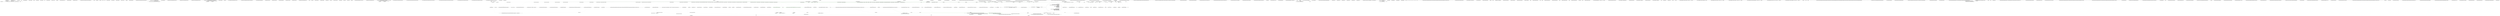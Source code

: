 digraph  {
n95 [label="QuantConnect.Orders.Order", span=""];
n0 [cluster="QuantConnect.Orders.Order.Order()", label="Entry QuantConnect.Orders.Order.Order()", span="131-131"];
n1 [cluster="QuantConnect.Orders.Order.Order()", label="Time = new DateTime()", span="133-133"];
n2 [cluster="QuantConnect.Orders.Order.Order()", label="Price = 0", span="134-134"];
n13 [cluster="System.DateTime.DateTime()", label="Entry System.DateTime.DateTime()", span="0-0"];
n3 [cluster="QuantConnect.Orders.Order.Order()", label="PriceCurrency = string.Empty", span="135-135"];
n4 [cluster="QuantConnect.Orders.Order.Order()", label="Quantity = 0", span="136-136"];
n5 [cluster="QuantConnect.Orders.Order.Order()", label="Symbol = Symbol.Empty", span="137-137"];
n6 [cluster="QuantConnect.Orders.Order.Order()", label="Status = OrderStatus.None", span="138-138"];
n7 [cluster="QuantConnect.Orders.Order.Order()", label="Tag = ''''", span="139-139"];
n8 [cluster="QuantConnect.Orders.Order.Order()", label="Duration = OrderDuration.GTC", span="140-140"];
n9 [cluster="QuantConnect.Orders.Order.Order()", label="BrokerId = new List<string>()", span="141-141"];
n10 [cluster="QuantConnect.Orders.Order.Order()", label="ContingentId = 0", span="142-142"];
n14 [cluster="System.Collections.Generic.List<T>.List()", label="Entry System.Collections.Generic.List<T>.List()", span="0-0"];
n11 [cluster="QuantConnect.Orders.Order.Order()", label="DurationValue = DateTime.MaxValue", span="143-143"];
n12 [cluster="QuantConnect.Orders.Order.Order()", label="Exit QuantConnect.Orders.Order.Order()", span="131-131"];
n15 [cluster="QuantConnect.Orders.Order.Order(QuantConnect.Symbol, decimal, System.DateTime, string)", label="Entry QuantConnect.Orders.Order.Order(QuantConnect.Symbol, decimal, System.DateTime, string)", span="153-153"];
n16 [cluster="QuantConnect.Orders.Order.Order(QuantConnect.Symbol, decimal, System.DateTime, string)", label="Time = time", span="155-155"];
n19 [cluster="QuantConnect.Orders.Order.Order(QuantConnect.Symbol, decimal, System.DateTime, string)", label="Quantity = quantity", span="158-158"];
n20 [cluster="QuantConnect.Orders.Order.Order(QuantConnect.Symbol, decimal, System.DateTime, string)", label="Symbol = symbol", span="159-159"];
n22 [cluster="QuantConnect.Orders.Order.Order(QuantConnect.Symbol, decimal, System.DateTime, string)", label="Tag = tag", span="161-161"];
n17 [cluster="QuantConnect.Orders.Order.Order(QuantConnect.Symbol, decimal, System.DateTime, string)", label="Price = 0", span="156-156"];
n18 [cluster="QuantConnect.Orders.Order.Order(QuantConnect.Symbol, decimal, System.DateTime, string)", label="PriceCurrency = string.Empty", span="157-157"];
n21 [cluster="QuantConnect.Orders.Order.Order(QuantConnect.Symbol, decimal, System.DateTime, string)", label="Status = OrderStatus.None", span="160-160"];
n23 [cluster="QuantConnect.Orders.Order.Order(QuantConnect.Symbol, decimal, System.DateTime, string)", label="Duration = OrderDuration.GTC", span="162-162"];
n24 [cluster="QuantConnect.Orders.Order.Order(QuantConnect.Symbol, decimal, System.DateTime, string)", label="BrokerId = new List<string>()", span="163-163"];
n25 [cluster="QuantConnect.Orders.Order.Order(QuantConnect.Symbol, decimal, System.DateTime, string)", label="ContingentId = 0", span="164-164"];
n26 [cluster="QuantConnect.Orders.Order.Order(QuantConnect.Symbol, decimal, System.DateTime, string)", label="DurationValue = DateTime.MaxValue", span="165-165"];
n27 [cluster="QuantConnect.Orders.Order.Order(QuantConnect.Symbol, decimal, System.DateTime, string)", label="Exit QuantConnect.Orders.Order.Order(QuantConnect.Symbol, decimal, System.DateTime, string)", span="153-153"];
n28 [cluster="QuantConnect.Orders.Order.GetValue(QuantConnect.Securities.Security)", label="Entry QuantConnect.Orders.Order.GetValue(QuantConnect.Securities.Security)", span="174-174"];
n29 [cluster="QuantConnect.Orders.Order.GetValue(QuantConnect.Securities.Security)", label="var value = GetValueImpl(security)", span="176-176"];
n30 [cluster="QuantConnect.Orders.Order.GetValue(QuantConnect.Securities.Security)", label="return value*security.QuoteCurrency.ConversionRate*security.SymbolProperties.ContractMultiplier;", span="177-177"];
n32 [cluster="QuantConnect.Orders.Order.GetValueImpl(QuantConnect.Securities.Security)", label="Entry QuantConnect.Orders.Order.GetValueImpl(QuantConnect.Securities.Security)", span="186-186"];
n31 [cluster="QuantConnect.Orders.Order.GetValue(QuantConnect.Securities.Security)", label="Exit QuantConnect.Orders.Order.GetValue(QuantConnect.Securities.Security)", span="174-174"];
n33 [cluster="QuantConnect.Orders.Order.GetValueImpl(QuantConnect.Securities.Security)", label="Exit QuantConnect.Orders.Order.GetValueImpl(QuantConnect.Securities.Security)", span="186-186"];
n34 [cluster="QuantConnect.Orders.Order.ApplyUpdateOrderRequest(QuantConnect.Orders.UpdateOrderRequest)", label="Entry QuantConnect.Orders.Order.ApplyUpdateOrderRequest(QuantConnect.Orders.UpdateOrderRequest)", span="192-192"];
n35 [cluster="QuantConnect.Orders.Order.ApplyUpdateOrderRequest(QuantConnect.Orders.UpdateOrderRequest)", label="request.OrderId != Id", span="194-194"];
n37 [cluster="QuantConnect.Orders.Order.ApplyUpdateOrderRequest(QuantConnect.Orders.UpdateOrderRequest)", label="request.Quantity.HasValue", span="198-198"];
n38 [cluster="QuantConnect.Orders.Order.ApplyUpdateOrderRequest(QuantConnect.Orders.UpdateOrderRequest)", label="Quantity = request.Quantity.Value", span="200-200"];
n39 [cluster="QuantConnect.Orders.Order.ApplyUpdateOrderRequest(QuantConnect.Orders.UpdateOrderRequest)", label="request.Tag != null", span="202-202"];
n40 [cluster="QuantConnect.Orders.Order.ApplyUpdateOrderRequest(QuantConnect.Orders.UpdateOrderRequest)", label="Tag = request.Tag", span="204-204"];
n36 [cluster="QuantConnect.Orders.Order.ApplyUpdateOrderRequest(QuantConnect.Orders.UpdateOrderRequest)", label="throw new ArgumentException(''Attempted to apply updates to the incorrect order!'');", span="196-196"];
n41 [cluster="QuantConnect.Orders.Order.ApplyUpdateOrderRequest(QuantConnect.Orders.UpdateOrderRequest)", label="Exit QuantConnect.Orders.Order.ApplyUpdateOrderRequest(QuantConnect.Orders.UpdateOrderRequest)", span="192-192"];
n42 [cluster="System.ArgumentException.ArgumentException(string)", label="Entry System.ArgumentException.ArgumentException(string)", span="0-0"];
n43 [cluster="QuantConnect.Orders.Order.ToString()", label="Entry QuantConnect.Orders.Order.ToString()", span="215-215"];
n44 [cluster="QuantConnect.Orders.Order.ToString()", label="return string.Format(''OrderId: {0} {1} {2} order for {3} unit{4} of {5}'', Id, Status, Type, Quantity, Quantity == 1 ? '''' : ''s'', Symbol);", span="217-217"];
n45 [cluster="QuantConnect.Orders.Order.ToString()", label="Exit QuantConnect.Orders.Order.ToString()", span="215-215"];
n46 [cluster="string.Format(string, params object[])", label="Entry string.Format(string, params object[])", span="0-0"];
n47 [cluster="QuantConnect.Orders.Order.Clone()", label="Entry QuantConnect.Orders.Order.Clone()", span="224-224"];
n48 [cluster="QuantConnect.Orders.Order.Clone()", label="Exit QuantConnect.Orders.Order.Clone()", span="224-224"];
n49 [cluster="QuantConnect.Orders.Order.CopyTo(QuantConnect.Orders.Order)", label="Entry QuantConnect.Orders.Order.CopyTo(QuantConnect.Orders.Order)", span="230-230"];
n50 [cluster="QuantConnect.Orders.Order.CopyTo(QuantConnect.Orders.Order)", label="order.Id = Id", span="232-232"];
n51 [cluster="QuantConnect.Orders.Order.CopyTo(QuantConnect.Orders.Order)", label="order.Time = Time", span="233-233"];
n52 [cluster="QuantConnect.Orders.Order.CopyTo(QuantConnect.Orders.Order)", label="order.BrokerId = BrokerId.ToList()", span="234-234"];
n53 [cluster="QuantConnect.Orders.Order.CopyTo(QuantConnect.Orders.Order)", label="order.ContingentId = ContingentId", span="235-235"];
n54 [cluster="QuantConnect.Orders.Order.CopyTo(QuantConnect.Orders.Order)", label="order.Duration = Duration", span="236-236"];
n55 [cluster="QuantConnect.Orders.Order.CopyTo(QuantConnect.Orders.Order)", label="order.Price = Price", span="237-237"];
n56 [cluster="QuantConnect.Orders.Order.CopyTo(QuantConnect.Orders.Order)", label="order.PriceCurrency = PriceCurrency", span="238-238"];
n57 [cluster="QuantConnect.Orders.Order.CopyTo(QuantConnect.Orders.Order)", label="order.Quantity = Quantity", span="239-239"];
n58 [cluster="QuantConnect.Orders.Order.CopyTo(QuantConnect.Orders.Order)", label="order.Status = Status", span="240-240"];
n59 [cluster="QuantConnect.Orders.Order.CopyTo(QuantConnect.Orders.Order)", label="order.Symbol = Symbol", span="241-241"];
n60 [cluster="QuantConnect.Orders.Order.CopyTo(QuantConnect.Orders.Order)", label="order.Tag = Tag", span="242-242"];
n62 [cluster="System.Collections.Generic.IEnumerable<TSource>.ToList<TSource>()", label="Entry System.Collections.Generic.IEnumerable<TSource>.ToList<TSource>()", span="0-0"];
n61 [cluster="QuantConnect.Orders.Order.CopyTo(QuantConnect.Orders.Order)", label="Exit QuantConnect.Orders.Order.CopyTo(QuantConnect.Orders.Order)", span="230-230"];
n63 [cluster="QuantConnect.Orders.Order.CreateOrder(QuantConnect.Orders.SubmitOrderRequest)", label="Entry QuantConnect.Orders.Order.CreateOrder(QuantConnect.Orders.SubmitOrderRequest)", span="250-250"];
n64 [cluster="QuantConnect.Orders.Order.CreateOrder(QuantConnect.Orders.SubmitOrderRequest)", label="Order order", span="252-252"];
n65 [cluster="QuantConnect.Orders.Order.CreateOrder(QuantConnect.Orders.SubmitOrderRequest)", label="request.OrderType", span="253-253"];
n67 [cluster="QuantConnect.Orders.Order.CreateOrder(QuantConnect.Orders.SubmitOrderRequest)", label="order = new MarketOrder(request.Symbol, request.Quantity, request.Time, request.Tag)", span="256-256"];
n69 [cluster="QuantConnect.Orders.Order.CreateOrder(QuantConnect.Orders.SubmitOrderRequest)", label="order = new LimitOrder(request.Symbol, request.Quantity, request.LimitPrice, request.Time, request.Tag)", span="259-259"];
n71 [cluster="QuantConnect.Orders.Order.CreateOrder(QuantConnect.Orders.SubmitOrderRequest)", label="order = new StopMarketOrder(request.Symbol, request.Quantity, request.StopPrice, request.Time, request.Tag)", span="262-262"];
n73 [cluster="QuantConnect.Orders.Order.CreateOrder(QuantConnect.Orders.SubmitOrderRequest)", label="order = new StopLimitOrder(request.Symbol, request.Quantity, request.StopPrice, request.LimitPrice, request.Time, request.Tag)", span="265-265"];
n75 [cluster="QuantConnect.Orders.Order.CreateOrder(QuantConnect.Orders.SubmitOrderRequest)", label="order = new MarketOnOpenOrder(request.Symbol, request.Quantity, request.Time, request.Tag)", span="268-268"];
n77 [cluster="QuantConnect.Orders.Order.CreateOrder(QuantConnect.Orders.SubmitOrderRequest)", label="order = new MarketOnCloseOrder(request.Symbol, request.Quantity, request.Time, request.Tag)", span="271-271"];
n79 [cluster="QuantConnect.Orders.Order.CreateOrder(QuantConnect.Orders.SubmitOrderRequest)", label="order = new OptionExerciseOrder(request.Symbol, request.Quantity, request.Time, request.Tag)", span="274-274"];
n82 [cluster="QuantConnect.Orders.Order.CreateOrder(QuantConnect.Orders.SubmitOrderRequest)", label="order.Id = request.OrderId", span="280-280"];
n83 [cluster="QuantConnect.Orders.Order.CreateOrder(QuantConnect.Orders.SubmitOrderRequest)", label="request.Tag != null", span="281-281"];
n84 [cluster="QuantConnect.Orders.Order.CreateOrder(QuantConnect.Orders.SubmitOrderRequest)", label="order.Tag = request.Tag", span="283-283"];
n66 [cluster="QuantConnect.Orders.Order.CreateOrder(QuantConnect.Orders.SubmitOrderRequest)", label="OrderType.Market", span="255-255"];
n68 [cluster="QuantConnect.Orders.Order.CreateOrder(QuantConnect.Orders.SubmitOrderRequest)", label="OrderType.Limit", span="258-258"];
n70 [cluster="QuantConnect.Orders.Order.CreateOrder(QuantConnect.Orders.SubmitOrderRequest)", label="OrderType.StopMarket", span="261-261"];
n72 [cluster="QuantConnect.Orders.Order.CreateOrder(QuantConnect.Orders.SubmitOrderRequest)", label="OrderType.StopLimit", span="264-264"];
n74 [cluster="QuantConnect.Orders.Order.CreateOrder(QuantConnect.Orders.SubmitOrderRequest)", label="OrderType.MarketOnOpen", span="267-267"];
n76 [cluster="QuantConnect.Orders.Order.CreateOrder(QuantConnect.Orders.SubmitOrderRequest)", label="OrderType.MarketOnClose", span="270-270"];
n78 [cluster="QuantConnect.Orders.Order.CreateOrder(QuantConnect.Orders.SubmitOrderRequest)", label="OrderType.OptionExercise", span="273-273"];
n80 [cluster="QuantConnect.Orders.Order.CreateOrder(QuantConnect.Orders.SubmitOrderRequest)", label="throw new ArgumentOutOfRangeException();", span="277-277"];
n81 [cluster="QuantConnect.Orders.Order.CreateOrder(QuantConnect.Orders.SubmitOrderRequest)", label="order.Status = OrderStatus.New", span="279-279"];
n89 [cluster="QuantConnect.Orders.StopMarketOrder.StopMarketOrder(QuantConnect.Symbol, decimal, decimal, System.DateTime, string)", label="Entry QuantConnect.Orders.StopMarketOrder.StopMarketOrder(QuantConnect.Symbol, decimal, decimal, System.DateTime, string)", span="53-53"];
n88 [cluster="QuantConnect.Orders.LimitOrder.LimitOrder(QuantConnect.Symbol, decimal, decimal, System.DateTime, string)", label="Entry QuantConnect.Orders.LimitOrder.LimitOrder(QuantConnect.Symbol, decimal, decimal, System.DateTime, string)", span="53-53"];
n93 [cluster="QuantConnect.Orders.OptionExerciseOrder.OptionExerciseOrder(QuantConnect.Symbol, decimal, System.DateTime, string)", label="Entry QuantConnect.Orders.OptionExerciseOrder.OptionExerciseOrder(QuantConnect.Symbol, decimal, System.DateTime, string)", span="41-41"];
n85 [cluster="QuantConnect.Orders.Order.CreateOrder(QuantConnect.Orders.SubmitOrderRequest)", label="return order;", span="285-285"];
n92 [cluster="QuantConnect.Orders.MarketOnCloseOrder.MarketOnCloseOrder(QuantConnect.Symbol, decimal, System.DateTime, string)", label="Entry QuantConnect.Orders.MarketOnCloseOrder.MarketOnCloseOrder(QuantConnect.Symbol, decimal, System.DateTime, string)", span="47-47"];
n87 [cluster="QuantConnect.Orders.MarketOrder.MarketOrder(QuantConnect.Symbol, decimal, System.DateTime, string)", label="Entry QuantConnect.Orders.MarketOrder.MarketOrder(QuantConnect.Symbol, decimal, System.DateTime, string)", span="47-47"];
n91 [cluster="QuantConnect.Orders.MarketOnOpenOrder.MarketOnOpenOrder(QuantConnect.Symbol, decimal, System.DateTime, string)", label="Entry QuantConnect.Orders.MarketOnOpenOrder.MarketOnOpenOrder(QuantConnect.Symbol, decimal, System.DateTime, string)", span="47-47"];
n90 [cluster="QuantConnect.Orders.StopLimitOrder.StopLimitOrder(QuantConnect.Symbol, decimal, decimal, decimal, System.DateTime, string)", label="Entry QuantConnect.Orders.StopLimitOrder.StopLimitOrder(QuantConnect.Symbol, decimal, decimal, decimal, System.DateTime, string)", span="64-64"];
n86 [cluster="QuantConnect.Orders.Order.CreateOrder(QuantConnect.Orders.SubmitOrderRequest)", label="Exit QuantConnect.Orders.Order.CreateOrder(QuantConnect.Orders.SubmitOrderRequest)", span="250-250"];
n94 [cluster="System.ArgumentOutOfRangeException.ArgumentOutOfRangeException()", label="Entry System.ArgumentOutOfRangeException.ArgumentOutOfRangeException()", span="0-0"];
m0_42 [cluster="QuantConnect.Lean.Engine.AlgorithmManager.Run(QuantConnect.Packets.AlgorithmNodePacket, QuantConnect.Interfaces.IAlgorithm, QuantConnect.Lean.Engine.DataFeeds.IDataFeed, QuantConnect.Lean.Engine.TransactionHandlers.ITransactionHandler, QuantConnect.Lean.Engine.Results.IResultHandler, QuantConnect.Lean.Engine.Setup.ISetupHandler, QuantConnect.Lean.Engine.RealTime.IRealTimeHandler)", file="OrderEvent.cs", label="startingPortfolioValue == 0m", span="231-231"];
m0_206 [cluster="QuantConnect.Lean.Engine.RealTime.IRealTimeHandler.SetTime(System.DateTime)", file="OrderEvent.cs", label="Entry QuantConnect.Lean.Engine.RealTime.IRealTimeHandler.SetTime(System.DateTime)", span="101-101"];
m0_214 [cluster="QuantConnect.Securities.MarginCallModel.ExecuteMarginCall(System.Collections.Generic.IEnumerable<QuantConnect.Orders.Order>)", file="OrderEvent.cs", label="Entry QuantConnect.Securities.MarginCallModel.ExecuteMarginCall(System.Collections.Generic.IEnumerable<QuantConnect.Orders.Order>)", span="35-35"];
m0_211 [cluster="QuantConnect.Securities.SecurityManager.Update(System.DateTime, System.Collections.Generic.Dictionary<int, System.Collections.Generic.List<QuantConnect.Data.BaseData>>)", file="OrderEvent.cs", label="Entry QuantConnect.Securities.SecurityManager.Update(System.DateTime, System.Collections.Generic.Dictionary<int, System.Collections.Generic.List<QuantConnect.Data.BaseData>>)", span="315-315"];
m0_245 [cluster="QuantConnect.Interfaces.IAlgorithm.Liquidate(string)", file="OrderEvent.cs", label="Entry QuantConnect.Interfaces.IAlgorithm.Liquidate(string)", span="396-396"];
m0_249 [cluster="QuantConnect.Interfaces.IAlgorithm.GetChartUpdates(bool)", file="OrderEvent.cs", label="Entry QuantConnect.Interfaces.IAlgorithm.GetChartUpdates(bool)", span="339-339"];
m0_232 [cluster="System.Collections.Generic.Dictionary<TKey, TValue>.TryGetValue(TKey, out TValue)", file="OrderEvent.cs", label="Entry System.Collections.Generic.Dictionary<TKey, TValue>.TryGetValue(TKey, out TValue)", span="0-0"];
m0_213 [cluster="QuantConnect.Interfaces.IAlgorithm.OnMarginCall(System.Collections.Generic.List<QuantConnect.Orders.Order>)", file="OrderEvent.cs", label="Entry QuantConnect.Interfaces.IAlgorithm.OnMarginCall(System.Collections.Generic.List<QuantConnect.Orders.Order>)", span="254-254"];
m0_43 [cluster="QuantConnect.Lean.Engine.AlgorithmManager.Run(QuantConnect.Packets.AlgorithmNodePacket, QuantConnect.Interfaces.IAlgorithm, QuantConnect.Lean.Engine.DataFeeds.IDataFeed, QuantConnect.Lean.Engine.TransactionHandlers.ITransactionHandler, QuantConnect.Lean.Engine.Results.IResultHandler, QuantConnect.Lean.Engine.Setup.ISetupHandler, QuantConnect.Lean.Engine.RealTime.IRealTimeHandler)", file="OrderEvent.cs", label="results.SamplePerformance(_previousTime.Date, 0)", span="233-233"];
m0_199 [cluster="System.Collections.Generic.Dictionary<TKey, TValue>.ContainsKey(TKey)", file="OrderEvent.cs", label="Entry System.Collections.Generic.Dictionary<TKey, TValue>.ContainsKey(TKey)", span="0-0"];
m0_222 [cluster="QuantConnect.Data.Market.Dividends.Dividends(System.DateTime)", file="OrderEvent.cs", label="Entry QuantConnect.Data.Market.Dividends.Dividends(System.DateTime)", span="36-36"];
m0_240 [cluster="QuantConnect.Lean.Engine.Results.IResultHandler.ProcessSynchronousEvents(bool)", file="OrderEvent.cs", label="Entry QuantConnect.Lean.Engine.Results.IResultHandler.ProcessSynchronousEvents(bool)", span="224-224"];
m0_197 [cluster="object.GetType()", file="OrderEvent.cs", label="Entry object.GetType()", span="0-0"];
m0_233 [cluster="System.Collections.Generic.List<T>.List(int)", file="OrderEvent.cs", label="Entry System.Collections.Generic.List<T>.List(int)", span="0-0"];
m0_230 [cluster="System.DateTime.ToLongTimeString()", file="OrderEvent.cs", label="Entry System.DateTime.ToLongTimeString()", span="0-0"];
m0_236 [cluster="QuantConnect.Data.Market.DataDictionary<T>.TryGetValue(string, out T)", file="OrderEvent.cs", label="Entry QuantConnect.Data.Market.DataDictionary<T>.TryGetValue(string, out T)", span="172-172"];
m0_5 [cluster="QuantConnect.Algorithm.Framework.Alphas.Insight.Insight(QuantConnect.Symbol, QuantConnect.Algorithm.Framework.Alphas.InsightType, QuantConnect.Algorithm.Framework.Alphas.InsightDirection, System.TimeSpan, double?, double?)", file="OrderEvent.cs", label="Symbol = symbol", span="123-123"];
m0_20 [cluster="QuantConnect.Algorithm.Framework.Alphas.Insight.Clone()", color=green, community=0, file="OrderEvent.cs", label="Exit QuantConnect.Algorithm.Framework.Alphas.Insight.Clone()", prediction=0, span="156-156"];
m0_9 [cluster="QuantConnect.Algorithm.Framework.Alphas.Insight.Insight(QuantConnect.Symbol, QuantConnect.Algorithm.Framework.Alphas.InsightType, QuantConnect.Algorithm.Framework.Alphas.InsightDirection, System.TimeSpan, double?, double?)", file="OrderEvent.cs", label="Magnitude = magnitude", span="129-129"];
m0_21 [cluster="QuantConnect.Algorithm.Framework.Alphas.Insight.PriceMagnitude(QuantConnect.Symbol, double, System.TimeSpan, double?)", color=green, community=0, file="OrderEvent.cs", label="Entry QuantConnect.Algorithm.Framework.Alphas.Insight.PriceMagnitude(QuantConnect.Symbol, double, System.TimeSpan, double?)", prediction=0, span="177-177"];
m0_89 [cluster="QuantConnect.Lean.Engine.AlgorithmManager.Run(QuantConnect.Packets.AlgorithmNodePacket, QuantConnect.Interfaces.IAlgorithm, QuantConnect.Lean.Engine.DataFeeds.IDataFeed, QuantConnect.Lean.Engine.TransactionHandlers.ITransactionHandler, QuantConnect.Lean.Engine.Results.IResultHandler, QuantConnect.Lean.Engine.Setup.ISetupHandler, QuantConnect.Lean.Engine.RealTime.IRealTimeHandler)", file="OrderEvent.cs", label=hasOnDataDividends, span="348-348"];
m0_133 [cluster="QuantConnect.Lean.Engine.AlgorithmManager.Run(QuantConnect.Packets.AlgorithmNodePacket, QuantConnect.Interfaces.IAlgorithm, QuantConnect.Lean.Engine.DataFeeds.IDataFeed, QuantConnect.Lean.Engine.TransactionHandlers.ITransactionHandler, QuantConnect.Lean.Engine.Results.IResultHandler, QuantConnect.Lean.Engine.Setup.ISetupHandler, QuantConnect.Lean.Engine.RealTime.IRealTimeHandler)", file="OrderEvent.cs", label="hasOnDataDividends && newDividends.Count != 0", span="459-459"];
m0_22 [cluster="QuantConnect.Algorithm.Framework.Alphas.Insight.PriceMagnitude(QuantConnect.Symbol, double, System.TimeSpan, double?)", file="OrderEvent.cs", label="var direction = (InsightDirection) Math.Sign(magnitude)", span="179-179"];
m0_95 [cluster="QuantConnect.Lean.Engine.AlgorithmManager.Run(QuantConnect.Packets.AlgorithmNodePacket, QuantConnect.Interfaces.IAlgorithm, QuantConnect.Lean.Engine.DataFeeds.IDataFeed, QuantConnect.Lean.Engine.TransactionHandlers.ITransactionHandler, QuantConnect.Lean.Engine.Results.IResultHandler, QuantConnect.Lean.Engine.Setup.ISetupHandler, QuantConnect.Lean.Engine.RealTime.IRealTimeHandler)", file="OrderEvent.cs", label=hasOnDataSplits, span="363-363"];
m0_135 [cluster="QuantConnect.Lean.Engine.AlgorithmManager.Run(QuantConnect.Packets.AlgorithmNodePacket, QuantConnect.Interfaces.IAlgorithm, QuantConnect.Lean.Engine.DataFeeds.IDataFeed, QuantConnect.Lean.Engine.TransactionHandlers.ITransactionHandler, QuantConnect.Lean.Engine.Results.IResultHandler, QuantConnect.Lean.Engine.Setup.ISetupHandler, QuantConnect.Lean.Engine.RealTime.IRealTimeHandler)", file="OrderEvent.cs", label="hasOnDataSplits && newSplits.Count != 0", span="463-463"];
m0_30 [cluster="QuantConnect.Algorithm.Framework.Alphas.Insight.FromSerializedInsight(QuantConnect.Algorithm.Framework.Alphas.Serialization.SerializedInsight)", color=green, community=0, file="OrderEvent.cs", label="insight.Score.SetScore(InsightScoreType.Direction, serializedInsight.ScoreDirection, insight.CloseTimeUtc)", prediction=0, span="210-210"];
m0_24 [cluster="QuantConnect.Algorithm.Framework.Alphas.Insight.PriceMagnitude(QuantConnect.Symbol, double, System.TimeSpan, double?)", file="OrderEvent.cs", label="Exit QuantConnect.Algorithm.Framework.Alphas.Insight.PriceMagnitude(QuantConnect.Symbol, double, System.TimeSpan, double?)", span="177-177"];
m0_26 [cluster="QuantConnect.Algorithm.Framework.Alphas.Insight.FromSerializedInsight(QuantConnect.Algorithm.Framework.Alphas.Serialization.SerializedInsight)", file="OrderEvent.cs", label="Entry QuantConnect.Algorithm.Framework.Alphas.Insight.FromSerializedInsight(QuantConnect.Algorithm.Framework.Alphas.Serialization.SerializedInsight)", span="188-188"];
m0_6 [cluster="QuantConnect.Algorithm.Framework.Alphas.Insight.Insight(QuantConnect.Symbol, QuantConnect.Algorithm.Framework.Alphas.InsightType, QuantConnect.Algorithm.Framework.Alphas.InsightDirection, System.TimeSpan, double?, double?)", file="OrderEvent.cs", label="Type = type", span="124-124"];
m0_7 [cluster="QuantConnect.Algorithm.Framework.Alphas.Insight.Insight(QuantConnect.Symbol, QuantConnect.Algorithm.Framework.Alphas.InsightType, QuantConnect.Algorithm.Framework.Alphas.InsightDirection, System.TimeSpan, double?, double?)", file="OrderEvent.cs", label="Direction = direction", span="125-125"];
m0_8 [cluster="QuantConnect.Algorithm.Framework.Alphas.Insight.Insight(QuantConnect.Symbol, QuantConnect.Algorithm.Framework.Alphas.InsightType, QuantConnect.Algorithm.Framework.Alphas.InsightDirection, System.TimeSpan, double?, double?)", file="OrderEvent.cs", label="Period = period", span="126-126"];
m0_12 [cluster="System.Guid.NewGuid()", file="OrderEvent.cs", label="Entry System.Guid.NewGuid()", span="0-0"];
m0_14 [cluster="QuantConnect.Algorithm.Framework.Alphas.Insight.Insight(System.DateTime, QuantConnect.Symbol, QuantConnect.Algorithm.Framework.Alphas.InsightType, QuantConnect.Algorithm.Framework.Alphas.InsightDirection, System.TimeSpan, double?, double?)", file="OrderEvent.cs", label="Entry QuantConnect.Algorithm.Framework.Alphas.Insight.Insight(System.DateTime, QuantConnect.Symbol, QuantConnect.Algorithm.Framework.Alphas.InsightType, QuantConnect.Algorithm.Framework.Alphas.InsightDirection, System.TimeSpan, double?, double?)", span="145-145"];
m0_15 [cluster="QuantConnect.Algorithm.Framework.Alphas.Insight.Insight(System.DateTime, QuantConnect.Symbol, QuantConnect.Algorithm.Framework.Alphas.InsightType, QuantConnect.Algorithm.Framework.Alphas.InsightDirection, System.TimeSpan, double?, double?)", file="OrderEvent.cs", label="GeneratedTimeUtc = generatedTimeUtc", span="148-148"];
m0_16 [cluster="QuantConnect.Algorithm.Framework.Alphas.Insight.Insight(System.DateTime, QuantConnect.Symbol, QuantConnect.Algorithm.Framework.Alphas.InsightType, QuantConnect.Algorithm.Framework.Alphas.InsightDirection, System.TimeSpan, double?, double?)", file="OrderEvent.cs", label="CloseTimeUtc = generatedTimeUtc + period", span="149-149"];
m0_17 [cluster="QuantConnect.Algorithm.Framework.Alphas.Insight.Insight(System.DateTime, QuantConnect.Symbol, QuantConnect.Algorithm.Framework.Alphas.InsightType, QuantConnect.Algorithm.Framework.Alphas.InsightDirection, System.TimeSpan, double?, double?)", file="OrderEvent.cs", label="Exit QuantConnect.Algorithm.Framework.Alphas.Insight.Insight(System.DateTime, QuantConnect.Symbol, QuantConnect.Algorithm.Framework.Alphas.InsightType, QuantConnect.Algorithm.Framework.Alphas.InsightDirection, System.TimeSpan, double?, double?)", span="145-145"];
m0_18 [cluster="QuantConnect.Algorithm.Framework.Alphas.Insight.Clone()", file="OrderEvent.cs", label="Entry QuantConnect.Algorithm.Framework.Alphas.Insight.Clone()", span="156-156"];
m0_27 [cluster="QuantConnect.Algorithm.Framework.Alphas.Insight.FromSerializedInsight(QuantConnect.Algorithm.Framework.Alphas.Serialization.SerializedInsight)", file="OrderEvent.cs", label="var insight = new Insight(\r\n                Time.UnixTimeStampToDateTime(serializedInsight.GeneratedTime),\r\n                new Symbol(SecurityIdentifier.Parse(serializedInsight.Symbol), serializedInsight.Ticker),\r\n                serializedInsight.Type,\r\n                serializedInsight.Direction,\r\n                TimeSpan.FromSeconds(serializedInsight.Period),\r\n                serializedInsight.Magnitude,\r\n                serializedInsight.Confidence\r\n            )\r\n            {\r\n                Id = Guid.Parse(serializedInsight.Id),\r\n                CloseTimeUtc = Time.UnixTimeStampToDateTime(serializedInsight.CloseTime),\r\n                EstimatedValue = serializedInsight.EstimatedValue,\r\n                ReferenceValue = serializedInsight.ReferenceValue\r\n            }", span="190-204"];
m0_32 [cluster="QuantConnect.Algorithm.Framework.Alphas.Insight.FromSerializedInsight(QuantConnect.Algorithm.Framework.Alphas.Serialization.SerializedInsight)", file="OrderEvent.cs", label="serializedInsight.ScoreMagnitude != 0", span="215-215"];
m0_39 [cluster="QuantConnect.Symbol.Symbol(QuantConnect.SecurityIdentifier, string)", file="OrderEvent.cs", label="Entry QuantConnect.Symbol.Symbol(QuantConnect.SecurityIdentifier, string)", span="242-242"];
m0_41 [cluster="System.TimeSpan.FromSeconds(double)", file="OrderEvent.cs", label="Entry System.TimeSpan.FromSeconds(double)", span="0-0"];
m0_44 [cluster="QuantConnect.Algorithm.Framework.Alphas.InsightScore.Finalize(System.DateTime)", file="OrderEvent.cs", label="Entry QuantConnect.Algorithm.Framework.Alphas.InsightScore.Finalize(System.DateTime)", span="101-101"];
m0_45 [cluster="QuantConnect.Algorithm.Framework.Alphas.Insight.ToString()", file="OrderEvent.cs", label="Entry QuantConnect.Algorithm.Framework.Alphas.Insight.ToString()", span="232-232"];
m0_46 [cluster="QuantConnect.Algorithm.Framework.Alphas.Insight.ToString()", file="OrderEvent.cs", label="var str = $''{Id}: {Symbol} {Type} {Direction} within {Period}''", span="234-234"];
m0_47 [cluster="QuantConnect.Algorithm.Framework.Alphas.Insight.ToString()", file="OrderEvent.cs", label="Magnitude.HasValue", span="235-235"];
m0_50 [cluster="QuantConnect.Algorithm.Framework.Alphas.Insight.ToString()", file="OrderEvent.cs", label="str += $'' with {Math.Round(100 * Confidence.Value, 1)}% confidence''", span="241-241"];
m0_52 [cluster="QuantConnect.Algorithm.Framework.Alphas.Insight.ToString()", file="OrderEvent.cs", label="Exit QuantConnect.Algorithm.Framework.Alphas.Insight.ToString()", span="232-232"];
m0_54 [cluster="QuantConnect.Lean.Engine.AlgorithmManager.Run(QuantConnect.Packets.AlgorithmNodePacket, QuantConnect.Interfaces.IAlgorithm, QuantConnect.Lean.Engine.DataFeeds.IDataFeed, QuantConnect.Lean.Engine.TransactionHandlers.ITransactionHandler, QuantConnect.Lean.Engine.Results.IResultHandler, QuantConnect.Lean.Engine.Setup.ISetupHandler, QuantConnect.Lean.Engine.RealTime.IRealTimeHandler)", file="OrderEvent.cs", label="QuantConnect.Algorithm.Framework.Alphas.Insight", span=""];
m0_58 [cluster="QuantConnect.Lean.Engine.AlgorithmManager.Run(QuantConnect.Packets.AlgorithmNodePacket, QuantConnect.Interfaces.IAlgorithm, QuantConnect.Lean.Engine.DataFeeds.IDataFeed, QuantConnect.Lean.Engine.TransactionHandlers.ITransactionHandler, QuantConnect.Lean.Engine.Results.IResultHandler, QuantConnect.Lean.Engine.Setup.ISetupHandler, QuantConnect.Lean.Engine.RealTime.IRealTimeHandler)", file="OrderEvent.cs", label="var executedOrders = algorithm.Portfolio.MarginCallModel.ExecuteMarginCall(marginCallOrders)", span="273-273"];
m0_60 [cluster="QuantConnect.Lean.Engine.AlgorithmManager.Run(QuantConnect.Packets.AlgorithmNodePacket, QuantConnect.Interfaces.IAlgorithm, QuantConnect.Lean.Engine.DataFeeds.IDataFeed, QuantConnect.Lean.Engine.TransactionHandlers.ITransactionHandler, QuantConnect.Lean.Engine.Results.IResultHandler, QuantConnect.Lean.Engine.Setup.ISetupHandler, QuantConnect.Lean.Engine.RealTime.IRealTimeHandler)", file="OrderEvent.cs", label="algorithm.Error(string.Format(''{0} - Executed MarginCallOrder: {1} - Quantity: {2} @ {3}'', algorithm.Time, order.Symbol, order.Quantity, order.Price))", span="276-276"];
m0_62 [cluster="QuantConnect.Lean.Engine.AlgorithmManager.Run(QuantConnect.Packets.AlgorithmNodePacket, QuantConnect.Interfaces.IAlgorithm, QuantConnect.Lean.Engine.DataFeeds.IDataFeed, QuantConnect.Lean.Engine.TransactionHandlers.ITransactionHandler, QuantConnect.Lean.Engine.Results.IResultHandler, QuantConnect.Lean.Engine.Setup.ISetupHandler, QuantConnect.Lean.Engine.RealTime.IRealTimeHandler)", file="OrderEvent.cs", label="algorithm.OnMarginCallWarning()", span="284-284"];
m0_64 [cluster="QuantConnect.Lean.Engine.AlgorithmManager.Run(QuantConnect.Packets.AlgorithmNodePacket, QuantConnect.Interfaces.IAlgorithm, QuantConnect.Lean.Engine.DataFeeds.IDataFeed, QuantConnect.Lean.Engine.TransactionHandlers.ITransactionHandler, QuantConnect.Lean.Engine.Results.IResultHandler, QuantConnect.Lean.Engine.Setup.ISetupHandler, QuantConnect.Lean.Engine.RealTime.IRealTimeHandler)", file="OrderEvent.cs", label="algorithm.RunTimeError = err", span="288-288"];
m0_68 [cluster="QuantConnect.Lean.Engine.AlgorithmManager.Run(QuantConnect.Packets.AlgorithmNodePacket, QuantConnect.Interfaces.IAlgorithm, QuantConnect.Lean.Engine.DataFeeds.IDataFeed, QuantConnect.Lean.Engine.TransactionHandlers.ITransactionHandler, QuantConnect.Lean.Engine.Results.IResultHandler, QuantConnect.Lean.Engine.Setup.ISetupHandler, QuantConnect.Lean.Engine.RealTime.IRealTimeHandler)", file="OrderEvent.cs", label="algorithm.GetQuit()", span="299-299"];
m0_70 [cluster="QuantConnect.Lean.Engine.AlgorithmManager.Run(QuantConnect.Packets.AlgorithmNodePacket, QuantConnect.Interfaces.IAlgorithm, QuantConnect.Lean.Engine.DataFeeds.IDataFeed, QuantConnect.Lean.Engine.TransactionHandlers.ITransactionHandler, QuantConnect.Lean.Engine.Results.IResultHandler, QuantConnect.Lean.Engine.Setup.ISetupHandler, QuantConnect.Lean.Engine.RealTime.IRealTimeHandler)", file="OrderEvent.cs", label="algorithm.RunTimeError != null", span="304-304"];
m0_72 [cluster="QuantConnect.Lean.Engine.AlgorithmManager.Run(QuantConnect.Packets.AlgorithmNodePacket, QuantConnect.Interfaces.IAlgorithm, QuantConnect.Lean.Engine.DataFeeds.IDataFeed, QuantConnect.Lean.Engine.TransactionHandlers.ITransactionHandler, QuantConnect.Lean.Engine.Results.IResultHandler, QuantConnect.Lean.Engine.Setup.ISetupHandler, QuantConnect.Lean.Engine.RealTime.IRealTimeHandler)", file="OrderEvent.cs", label="algorithm.SetDateTime(time)", span="311-311"];
m0_81 [cluster="QuantConnect.Lean.Engine.AlgorithmManager.Run(QuantConnect.Packets.AlgorithmNodePacket, QuantConnect.Interfaces.IAlgorithm, QuantConnect.Lean.Engine.DataFeeds.IDataFeed, QuantConnect.Lean.Engine.TransactionHandlers.ITransactionHandler, QuantConnect.Lean.Engine.Results.IResultHandler, QuantConnect.Lean.Engine.Setup.ISetupHandler, QuantConnect.Lean.Engine.RealTime.IRealTimeHandler)", file="OrderEvent.cs", label="var config = feed.Subscriptions[i]", span="327-327"];
m0_88 [cluster="QuantConnect.Lean.Engine.AlgorithmManager.Run(QuantConnect.Packets.AlgorithmNodePacket, QuantConnect.Interfaces.IAlgorithm, QuantConnect.Lean.Engine.DataFeeds.IDataFeed, QuantConnect.Lean.Engine.TransactionHandlers.ITransactionHandler, QuantConnect.Lean.Engine.Results.IResultHandler, QuantConnect.Lean.Engine.Setup.ISetupHandler, QuantConnect.Lean.Engine.RealTime.IRealTimeHandler)", file="OrderEvent.cs", label="algorithm.Portfolio.ApplyDividend(dividend)", span="347-347"];
m0_94 [cluster="QuantConnect.Lean.Engine.AlgorithmManager.Run(QuantConnect.Packets.AlgorithmNodePacket, QuantConnect.Interfaces.IAlgorithm, QuantConnect.Lean.Engine.DataFeeds.IDataFeed, QuantConnect.Lean.Engine.TransactionHandlers.ITransactionHandler, QuantConnect.Lean.Engine.Results.IResultHandler, QuantConnect.Lean.Engine.Setup.ISetupHandler, QuantConnect.Lean.Engine.RealTime.IRealTimeHandler)", file="OrderEvent.cs", label="algorithm.Portfolio.ApplySplit(split)", span="362-362"];
m0_102 [cluster="QuantConnect.Lean.Engine.AlgorithmManager.Run(QuantConnect.Packets.AlgorithmNodePacket, QuantConnect.Interfaces.IAlgorithm, QuantConnect.Lean.Engine.DataFeeds.IDataFeed, QuantConnect.Lean.Engine.TransactionHandlers.ITransactionHandler, QuantConnect.Lean.Engine.Results.IResultHandler, QuantConnect.Lean.Engine.Setup.ISetupHandler, QuantConnect.Lean.Engine.RealTime.IRealTimeHandler)", file="OrderEvent.cs", label="algorithm.RunTimeError = err", span="381-381"];
m0_127 [cluster="QuantConnect.Lean.Engine.AlgorithmManager.Run(QuantConnect.Packets.AlgorithmNodePacket, QuantConnect.Interfaces.IAlgorithm, QuantConnect.Lean.Engine.DataFeeds.IDataFeed, QuantConnect.Lean.Engine.TransactionHandlers.ITransactionHandler, QuantConnect.Lean.Engine.Results.IResultHandler, QuantConnect.Lean.Engine.Setup.ISetupHandler, QuantConnect.Lean.Engine.RealTime.IRealTimeHandler)", file="OrderEvent.cs", label="methodInvokers[config.Type](algorithm, dataPoint)", span="444-444"];
m0_129 [cluster="QuantConnect.Lean.Engine.AlgorithmManager.Run(QuantConnect.Packets.AlgorithmNodePacket, QuantConnect.Interfaces.IAlgorithm, QuantConnect.Lean.Engine.DataFeeds.IDataFeed, QuantConnect.Lean.Engine.TransactionHandlers.ITransactionHandler, QuantConnect.Lean.Engine.Results.IResultHandler, QuantConnect.Lean.Engine.Setup.ISetupHandler, QuantConnect.Lean.Engine.RealTime.IRealTimeHandler)", file="OrderEvent.cs", label="algorithm.RunTimeError = err", span="448-448"];
m0_134 [cluster="QuantConnect.Lean.Engine.AlgorithmManager.Run(QuantConnect.Packets.AlgorithmNodePacket, QuantConnect.Interfaces.IAlgorithm, QuantConnect.Lean.Engine.DataFeeds.IDataFeed, QuantConnect.Lean.Engine.TransactionHandlers.ITransactionHandler, QuantConnect.Lean.Engine.Results.IResultHandler, QuantConnect.Lean.Engine.Setup.ISetupHandler, QuantConnect.Lean.Engine.RealTime.IRealTimeHandler)", file="OrderEvent.cs", label="methodInvokers[typeof (Dividends)](algorithm, newDividends)", span="461-461"];
m0_136 [cluster="QuantConnect.Lean.Engine.AlgorithmManager.Run(QuantConnect.Packets.AlgorithmNodePacket, QuantConnect.Interfaces.IAlgorithm, QuantConnect.Lean.Engine.DataFeeds.IDataFeed, QuantConnect.Lean.Engine.TransactionHandlers.ITransactionHandler, QuantConnect.Lean.Engine.Results.IResultHandler, QuantConnect.Lean.Engine.Setup.ISetupHandler, QuantConnect.Lean.Engine.RealTime.IRealTimeHandler)", file="OrderEvent.cs", label="methodInvokers[typeof (Splits)](algorithm, newSplits)", span="465-465"];
m0_138 [cluster="QuantConnect.Lean.Engine.AlgorithmManager.Run(QuantConnect.Packets.AlgorithmNodePacket, QuantConnect.Interfaces.IAlgorithm, QuantConnect.Lean.Engine.DataFeeds.IDataFeed, QuantConnect.Lean.Engine.TransactionHandlers.ITransactionHandler, QuantConnect.Lean.Engine.Results.IResultHandler, QuantConnect.Lean.Engine.Setup.ISetupHandler, QuantConnect.Lean.Engine.RealTime.IRealTimeHandler)", file="OrderEvent.cs", label="algorithm.RunTimeError = err", span="470-470"];
m0_144 [cluster="QuantConnect.Lean.Engine.AlgorithmManager.Run(QuantConnect.Packets.AlgorithmNodePacket, QuantConnect.Interfaces.IAlgorithm, QuantConnect.Lean.Engine.DataFeeds.IDataFeed, QuantConnect.Lean.Engine.TransactionHandlers.ITransactionHandler, QuantConnect.Lean.Engine.Results.IResultHandler, QuantConnect.Lean.Engine.Setup.ISetupHandler, QuantConnect.Lean.Engine.RealTime.IRealTimeHandler)", file="OrderEvent.cs", label="methodInvokers[typeof (Dictionary<string, TradeBar>)](algorithm, oldBars)", span="482-482"];
m0_146 [cluster="QuantConnect.Lean.Engine.AlgorithmManager.Run(QuantConnect.Packets.AlgorithmNodePacket, QuantConnect.Interfaces.IAlgorithm, QuantConnect.Lean.Engine.DataFeeds.IDataFeed, QuantConnect.Lean.Engine.TransactionHandlers.ITransactionHandler, QuantConnect.Lean.Engine.Results.IResultHandler, QuantConnect.Lean.Engine.Setup.ISetupHandler, QuantConnect.Lean.Engine.RealTime.IRealTimeHandler)", file="OrderEvent.cs", label="methodInvokers[typeof (Dictionary<string, List<Tick>>)](algorithm, oldTicks)", span="483-483"];
m0_148 [cluster="QuantConnect.Lean.Engine.AlgorithmManager.Run(QuantConnect.Packets.AlgorithmNodePacket, QuantConnect.Interfaces.IAlgorithm, QuantConnect.Lean.Engine.DataFeeds.IDataFeed, QuantConnect.Lean.Engine.TransactionHandlers.ITransactionHandler, QuantConnect.Lean.Engine.Results.IResultHandler, QuantConnect.Lean.Engine.Setup.ISetupHandler, QuantConnect.Lean.Engine.RealTime.IRealTimeHandler)", file="OrderEvent.cs", label="algorithm.RunTimeError = err", span="487-487"];
m0_153 [cluster="QuantConnect.Lean.Engine.AlgorithmManager.Run(QuantConnect.Packets.AlgorithmNodePacket, QuantConnect.Interfaces.IAlgorithm, QuantConnect.Lean.Engine.DataFeeds.IDataFeed, QuantConnect.Lean.Engine.TransactionHandlers.ITransactionHandler, QuantConnect.Lean.Engine.Results.IResultHandler, QuantConnect.Lean.Engine.Setup.ISetupHandler, QuantConnect.Lean.Engine.RealTime.IRealTimeHandler)", file="OrderEvent.cs", label="methodInvokers[typeof (TradeBars)](algorithm, newBars)", span="498-498"];
m0_155 [cluster="QuantConnect.Lean.Engine.AlgorithmManager.Run(QuantConnect.Packets.AlgorithmNodePacket, QuantConnect.Interfaces.IAlgorithm, QuantConnect.Lean.Engine.DataFeeds.IDataFeed, QuantConnect.Lean.Engine.TransactionHandlers.ITransactionHandler, QuantConnect.Lean.Engine.Results.IResultHandler, QuantConnect.Lean.Engine.Setup.ISetupHandler, QuantConnect.Lean.Engine.RealTime.IRealTimeHandler)", file="OrderEvent.cs", label="methodInvokers[typeof (Ticks)](algorithm, newTicks)", span="499-499"];
m0_157 [cluster="QuantConnect.Lean.Engine.AlgorithmManager.Run(QuantConnect.Packets.AlgorithmNodePacket, QuantConnect.Interfaces.IAlgorithm, QuantConnect.Lean.Engine.DataFeeds.IDataFeed, QuantConnect.Lean.Engine.TransactionHandlers.ITransactionHandler, QuantConnect.Lean.Engine.Results.IResultHandler, QuantConnect.Lean.Engine.Setup.ISetupHandler, QuantConnect.Lean.Engine.RealTime.IRealTimeHandler)", file="OrderEvent.cs", label="algorithm.RunTimeError = err", span="503-503"];
m0_161 [cluster="QuantConnect.Lean.Engine.AlgorithmManager.Run(QuantConnect.Packets.AlgorithmNodePacket, QuantConnect.Interfaces.IAlgorithm, QuantConnect.Lean.Engine.DataFeeds.IDataFeed, QuantConnect.Lean.Engine.TransactionHandlers.ITransactionHandler, QuantConnect.Lean.Engine.Results.IResultHandler, QuantConnect.Lean.Engine.Setup.ISetupHandler, QuantConnect.Lean.Engine.RealTime.IRealTimeHandler)", file="OrderEvent.cs", label="transactions.ProcessSynchronousEvents()", span="512-512"];
m0_163 [cluster="QuantConnect.Lean.Engine.AlgorithmManager.Run(QuantConnect.Packets.AlgorithmNodePacket, QuantConnect.Interfaces.IAlgorithm, QuantConnect.Lean.Engine.DataFeeds.IDataFeed, QuantConnect.Lean.Engine.TransactionHandlers.ITransactionHandler, QuantConnect.Lean.Engine.Results.IResultHandler, QuantConnect.Lean.Engine.Setup.ISetupHandler, QuantConnect.Lean.Engine.RealTime.IRealTimeHandler)", file="OrderEvent.cs", label="results.ProcessSynchronousEvents()", span="518-518"];
m0_165 [cluster="QuantConnect.Lean.Engine.AlgorithmManager.Run(QuantConnect.Packets.AlgorithmNodePacket, QuantConnect.Interfaces.IAlgorithm, QuantConnect.Lean.Engine.DataFeeds.IDataFeed, QuantConnect.Lean.Engine.TransactionHandlers.ITransactionHandler, QuantConnect.Lean.Engine.Results.IResultHandler, QuantConnect.Lean.Engine.Setup.ISetupHandler, QuantConnect.Lean.Engine.RealTime.IRealTimeHandler)", file="OrderEvent.cs", label="algorithm.OnEndOfAlgorithm()", span="525-525"];
m0_168 [cluster="QuantConnect.Lean.Engine.AlgorithmManager.Run(QuantConnect.Packets.AlgorithmNodePacket, QuantConnect.Interfaces.IAlgorithm, QuantConnect.Lean.Engine.DataFeeds.IDataFeed, QuantConnect.Lean.Engine.TransactionHandlers.ITransactionHandler, QuantConnect.Lean.Engine.Results.IResultHandler, QuantConnect.Lean.Engine.Setup.ISetupHandler, QuantConnect.Lean.Engine.RealTime.IRealTimeHandler)", file="OrderEvent.cs", label="algorithm.RunTimeError = new Exception(''Error running OnEndOfAlgorithm(): '' + err.Message, err.InnerException)", span="530-530"];
m0_171 [cluster="QuantConnect.Lean.Engine.AlgorithmManager.Run(QuantConnect.Packets.AlgorithmNodePacket, QuantConnect.Interfaces.IAlgorithm, QuantConnect.Lean.Engine.DataFeeds.IDataFeed, QuantConnect.Lean.Engine.TransactionHandlers.ITransactionHandler, QuantConnect.Lean.Engine.Results.IResultHandler, QuantConnect.Lean.Engine.Setup.ISetupHandler, QuantConnect.Lean.Engine.RealTime.IRealTimeHandler)", file="OrderEvent.cs", label="results.ProcessSynchronousEvents(forceProcess: true)", span="536-536"];
m0_173 [cluster="QuantConnect.Lean.Engine.AlgorithmManager.Run(QuantConnect.Packets.AlgorithmNodePacket, QuantConnect.Interfaces.IAlgorithm, QuantConnect.Lean.Engine.DataFeeds.IDataFeed, QuantConnect.Lean.Engine.TransactionHandlers.ITransactionHandler, QuantConnect.Lean.Engine.Results.IResultHandler, QuantConnect.Lean.Engine.Setup.ISetupHandler, QuantConnect.Lean.Engine.RealTime.IRealTimeHandler)", file="OrderEvent.cs", label="var hackedFrontier = algorithm.Time.AddMilliseconds(-1)", span="542-542"];
m0_174 [cluster="QuantConnect.Lean.Engine.AlgorithmManager.Run(QuantConnect.Packets.AlgorithmNodePacket, QuantConnect.Interfaces.IAlgorithm, QuantConnect.Lean.Engine.DataFeeds.IDataFeed, QuantConnect.Lean.Engine.TransactionHandlers.ITransactionHandler, QuantConnect.Lean.Engine.Results.IResultHandler, QuantConnect.Lean.Engine.Setup.ISetupHandler, QuantConnect.Lean.Engine.RealTime.IRealTimeHandler)", file="OrderEvent.cs", label="algorithm.SetDateTime(hackedFrontier)", span="543-543"];
m0_175 [cluster="QuantConnect.Lean.Engine.AlgorithmManager.Run(QuantConnect.Packets.AlgorithmNodePacket, QuantConnect.Interfaces.IAlgorithm, QuantConnect.Lean.Engine.DataFeeds.IDataFeed, QuantConnect.Lean.Engine.TransactionHandlers.ITransactionHandler, QuantConnect.Lean.Engine.Results.IResultHandler, QuantConnect.Lean.Engine.Setup.ISetupHandler, QuantConnect.Lean.Engine.RealTime.IRealTimeHandler)", file="OrderEvent.cs", label="algorithm.Securities", span="544-544"];
m0_178 [cluster="QuantConnect.Lean.Engine.AlgorithmManager.Run(QuantConnect.Packets.AlgorithmNodePacket, QuantConnect.Interfaces.IAlgorithm, QuantConnect.Lean.Engine.DataFeeds.IDataFeed, QuantConnect.Lean.Engine.TransactionHandlers.ITransactionHandler, QuantConnect.Lean.Engine.Results.IResultHandler, QuantConnect.Lean.Engine.Setup.ISetupHandler, QuantConnect.Lean.Engine.RealTime.IRealTimeHandler)", file="OrderEvent.cs", label="algorithm.Liquidate()", span="550-550"];
m0_179 [cluster="QuantConnect.Lean.Engine.AlgorithmManager.Run(QuantConnect.Packets.AlgorithmNodePacket, QuantConnect.Interfaces.IAlgorithm, QuantConnect.Lean.Engine.DataFeeds.IDataFeed, QuantConnect.Lean.Engine.TransactionHandlers.ITransactionHandler, QuantConnect.Lean.Engine.Results.IResultHandler, QuantConnect.Lean.Engine.Setup.ISetupHandler, QuantConnect.Lean.Engine.RealTime.IRealTimeHandler)", file="OrderEvent.cs", label="results.LogMessage(''Algorithm Liquidated'')", span="551-551"];
m0_180 [cluster="QuantConnect.Lean.Engine.AlgorithmManager.Run(QuantConnect.Packets.AlgorithmNodePacket, QuantConnect.Interfaces.IAlgorithm, QuantConnect.Lean.Engine.DataFeeds.IDataFeed, QuantConnect.Lean.Engine.TransactionHandlers.ITransactionHandler, QuantConnect.Lean.Engine.Results.IResultHandler, QuantConnect.Lean.Engine.Setup.ISetupHandler, QuantConnect.Lean.Engine.RealTime.IRealTimeHandler)", file="OrderEvent.cs", label="results.SendStatusUpdate(job.AlgorithmId, AlgorithmStatus.Liquidated)", span="552-552"];
m0_183 [cluster="QuantConnect.Lean.Engine.AlgorithmManager.Run(QuantConnect.Packets.AlgorithmNodePacket, QuantConnect.Interfaces.IAlgorithm, QuantConnect.Lean.Engine.DataFeeds.IDataFeed, QuantConnect.Lean.Engine.TransactionHandlers.ITransactionHandler, QuantConnect.Lean.Engine.Results.IResultHandler, QuantConnect.Lean.Engine.Setup.ISetupHandler, QuantConnect.Lean.Engine.RealTime.IRealTimeHandler)", file="OrderEvent.cs", label="results.LogMessage(''Algorithm Stopped'')", span="559-559"];
m0_184 [cluster="QuantConnect.Lean.Engine.AlgorithmManager.Run(QuantConnect.Packets.AlgorithmNodePacket, QuantConnect.Interfaces.IAlgorithm, QuantConnect.Lean.Engine.DataFeeds.IDataFeed, QuantConnect.Lean.Engine.TransactionHandlers.ITransactionHandler, QuantConnect.Lean.Engine.Results.IResultHandler, QuantConnect.Lean.Engine.Setup.ISetupHandler, QuantConnect.Lean.Engine.RealTime.IRealTimeHandler)", file="OrderEvent.cs", label="results.SendStatusUpdate(job.AlgorithmId, AlgorithmStatus.Stopped)", span="560-560"];
m0_187 [cluster="QuantConnect.Lean.Engine.AlgorithmManager.Run(QuantConnect.Packets.AlgorithmNodePacket, QuantConnect.Interfaces.IAlgorithm, QuantConnect.Lean.Engine.DataFeeds.IDataFeed, QuantConnect.Lean.Engine.TransactionHandlers.ITransactionHandler, QuantConnect.Lean.Engine.Results.IResultHandler, QuantConnect.Lean.Engine.Setup.ISetupHandler, QuantConnect.Lean.Engine.RealTime.IRealTimeHandler)", file="OrderEvent.cs", label="results.DebugMessage(''Algorithm Id:('' + job.AlgorithmId + '') Deleted by request.'')", span="567-567"];
m0_188 [cluster="QuantConnect.Lean.Engine.AlgorithmManager.Run(QuantConnect.Packets.AlgorithmNodePacket, QuantConnect.Interfaces.IAlgorithm, QuantConnect.Lean.Engine.DataFeeds.IDataFeed, QuantConnect.Lean.Engine.TransactionHandlers.ITransactionHandler, QuantConnect.Lean.Engine.Results.IResultHandler, QuantConnect.Lean.Engine.Setup.ISetupHandler, QuantConnect.Lean.Engine.RealTime.IRealTimeHandler)", file="OrderEvent.cs", label="results.SendStatusUpdate(job.AlgorithmId, AlgorithmStatus.Deleted)", span="568-568"];
m0_189 [cluster="QuantConnect.Lean.Engine.AlgorithmManager.Run(QuantConnect.Packets.AlgorithmNodePacket, QuantConnect.Interfaces.IAlgorithm, QuantConnect.Lean.Engine.DataFeeds.IDataFeed, QuantConnect.Lean.Engine.TransactionHandlers.ITransactionHandler, QuantConnect.Lean.Engine.Results.IResultHandler, QuantConnect.Lean.Engine.Setup.ISetupHandler, QuantConnect.Lean.Engine.RealTime.IRealTimeHandler)", file="OrderEvent.cs", label="results.SendStatusUpdate(job.AlgorithmId, AlgorithmStatus.Completed)", span="572-572"];
m0_190 [cluster="QuantConnect.Lean.Engine.AlgorithmManager.Run(QuantConnect.Packets.AlgorithmNodePacket, QuantConnect.Interfaces.IAlgorithm, QuantConnect.Lean.Engine.DataFeeds.IDataFeed, QuantConnect.Lean.Engine.TransactionHandlers.ITransactionHandler, QuantConnect.Lean.Engine.Results.IResultHandler, QuantConnect.Lean.Engine.Setup.ISetupHandler, QuantConnect.Lean.Engine.RealTime.IRealTimeHandler)", file="OrderEvent.cs", label="results.SampleRange(algorithm.GetChartUpdates())", span="575-575"];
m0_191 [cluster="QuantConnect.Lean.Engine.AlgorithmManager.Run(QuantConnect.Packets.AlgorithmNodePacket, QuantConnect.Interfaces.IAlgorithm, QuantConnect.Lean.Engine.DataFeeds.IDataFeed, QuantConnect.Lean.Engine.TransactionHandlers.ITransactionHandler, QuantConnect.Lean.Engine.Results.IResultHandler, QuantConnect.Lean.Engine.Setup.ISetupHandler, QuantConnect.Lean.Engine.RealTime.IRealTimeHandler)", file="OrderEvent.cs", label="results.SampleEquity(DataStream.AlorithmTime, Math.Round(algorithm.Portfolio.TotalPortfolioValue, 4))", span="576-576"];
m0_192 [cluster="QuantConnect.Lean.Engine.AlgorithmManager.Run(QuantConnect.Packets.AlgorithmNodePacket, QuantConnect.Interfaces.IAlgorithm, QuantConnect.Lean.Engine.DataFeeds.IDataFeed, QuantConnect.Lean.Engine.TransactionHandlers.ITransactionHandler, QuantConnect.Lean.Engine.Results.IResultHandler, QuantConnect.Lean.Engine.Setup.ISetupHandler, QuantConnect.Lean.Engine.RealTime.IRealTimeHandler)", file="OrderEvent.cs", label="results.SamplePerformance(DataStream.AlorithmTime, Math.Round((algorithm.Portfolio.TotalPortfolioValue - startingPortfolioValue) * 100 / startingPortfolioValue, 10))", span="577-577"];
m0_10 [cluster="QuantConnect.Algorithm.Framework.Alphas.Insight.Insight(QuantConnect.Symbol, QuantConnect.Algorithm.Framework.Alphas.InsightType, QuantConnect.Algorithm.Framework.Alphas.InsightDirection, System.TimeSpan, double?, double?)", file="OrderEvent.cs", label="Confidence = confidence", span="130-130"];
m0_25 [cluster="System.Math.Sign(double)", file="OrderEvent.cs", label="Entry System.Math.Sign(double)", span="0-0"];
m0_108 [cluster="QuantConnect.Lean.Engine.AlgorithmManager.Run(QuantConnect.Packets.AlgorithmNodePacket, QuantConnect.Interfaces.IAlgorithm, QuantConnect.Lean.Engine.DataFeeds.IDataFeed, QuantConnect.Lean.Engine.TransactionHandlers.ITransactionHandler, QuantConnect.Lean.Engine.Results.IResultHandler, QuantConnect.Lean.Engine.Setup.ISetupHandler, QuantConnect.Lean.Engine.RealTime.IRealTimeHandler)", file="OrderEvent.cs", label=backwardsCompatibilityMode, span="393-393"];
m0_116 [cluster="QuantConnect.Lean.Engine.AlgorithmManager.Run(QuantConnect.Packets.AlgorithmNodePacket, QuantConnect.Interfaces.IAlgorithm, QuantConnect.Lean.Engine.DataFeeds.IDataFeed, QuantConnect.Lean.Engine.TransactionHandlers.ITransactionHandler, QuantConnect.Lean.Engine.Results.IResultHandler, QuantConnect.Lean.Engine.Setup.ISetupHandler, QuantConnect.Lean.Engine.RealTime.IRealTimeHandler)", file="OrderEvent.cs", label=backwardsCompatibilityMode, span="415-415"];
m0_142 [cluster="QuantConnect.Lean.Engine.AlgorithmManager.Run(QuantConnect.Packets.AlgorithmNodePacket, QuantConnect.Interfaces.IAlgorithm, QuantConnect.Lean.Engine.DataFeeds.IDataFeed, QuantConnect.Lean.Engine.TransactionHandlers.ITransactionHandler, QuantConnect.Lean.Engine.Results.IResultHandler, QuantConnect.Lean.Engine.Setup.ISetupHandler, QuantConnect.Lean.Engine.RealTime.IRealTimeHandler)", file="OrderEvent.cs", label=backwardsCompatibilityMode, span="477-477"];
m0_90 [cluster="QuantConnect.Lean.Engine.AlgorithmManager.Run(QuantConnect.Packets.AlgorithmNodePacket, QuantConnect.Interfaces.IAlgorithm, QuantConnect.Lean.Engine.DataFeeds.IDataFeed, QuantConnect.Lean.Engine.TransactionHandlers.ITransactionHandler, QuantConnect.Lean.Engine.Results.IResultHandler, QuantConnect.Lean.Engine.Setup.ISetupHandler, QuantConnect.Lean.Engine.RealTime.IRealTimeHandler)", file="OrderEvent.cs", label="newDividends.Add(dividend)", span="351-351"];
m0_84 [cluster="QuantConnect.Lean.Engine.AlgorithmManager.Run(QuantConnect.Packets.AlgorithmNodePacket, QuantConnect.Interfaces.IAlgorithm, QuantConnect.Lean.Engine.DataFeeds.IDataFeed, QuantConnect.Lean.Engine.TransactionHandlers.ITransactionHandler, QuantConnect.Lean.Engine.Results.IResultHandler, QuantConnect.Lean.Engine.Setup.ISetupHandler, QuantConnect.Lean.Engine.RealTime.IRealTimeHandler)", file="OrderEvent.cs", label=dataPoints, span="340-340"];
m0_79 [cluster="QuantConnect.Lean.Engine.AlgorithmManager.Run(QuantConnect.Packets.AlgorithmNodePacket, QuantConnect.Interfaces.IAlgorithm, QuantConnect.Lean.Engine.DataFeeds.IDataFeed, QuantConnect.Lean.Engine.TransactionHandlers.ITransactionHandler, QuantConnect.Lean.Engine.Results.IResultHandler, QuantConnect.Lean.Engine.Setup.ISetupHandler, QuantConnect.Lean.Engine.RealTime.IRealTimeHandler)", file="OrderEvent.cs", label="newData.Keys", span="323-323"];
m0_77 [cluster="QuantConnect.Lean.Engine.AlgorithmManager.Run(QuantConnect.Packets.AlgorithmNodePacket, QuantConnect.Interfaces.IAlgorithm, QuantConnect.Lean.Engine.DataFeeds.IDataFeed, QuantConnect.Lean.Engine.TransactionHandlers.ITransactionHandler, QuantConnect.Lean.Engine.Results.IResultHandler, QuantConnect.Lean.Engine.Setup.ISetupHandler, QuantConnect.Lean.Engine.RealTime.IRealTimeHandler)", file="OrderEvent.cs", label="var newDividends = new Dividends(time)", span="318-318"];
m0_31 [cluster="QuantConnect.Algorithm.Framework.Alphas.Insight.FromSerializedInsight(QuantConnect.Algorithm.Framework.Alphas.Serialization.SerializedInsight)", file="OrderEvent.cs", label="insight.Score.Finalize(insight.CloseTimeUtc)", span="211-211"];
m0_96 [cluster="QuantConnect.Lean.Engine.AlgorithmManager.Run(QuantConnect.Packets.AlgorithmNodePacket, QuantConnect.Interfaces.IAlgorithm, QuantConnect.Lean.Engine.DataFeeds.IDataFeed, QuantConnect.Lean.Engine.TransactionHandlers.ITransactionHandler, QuantConnect.Lean.Engine.Results.IResultHandler, QuantConnect.Lean.Engine.Setup.ISetupHandler, QuantConnect.Lean.Engine.RealTime.IRealTimeHandler)", file="OrderEvent.cs", label="newSplits.Add(split)", span="366-366"];
m0_78 [cluster="QuantConnect.Lean.Engine.AlgorithmManager.Run(QuantConnect.Packets.AlgorithmNodePacket, QuantConnect.Interfaces.IAlgorithm, QuantConnect.Lean.Engine.DataFeeds.IDataFeed, QuantConnect.Lean.Engine.TransactionHandlers.ITransactionHandler, QuantConnect.Lean.Engine.Results.IResultHandler, QuantConnect.Lean.Engine.Setup.ISetupHandler, QuantConnect.Lean.Engine.RealTime.IRealTimeHandler)", file="OrderEvent.cs", label="var newSplits = new Splits(time)", span="319-319"];
m0_137 [cluster="QuantConnect.Lean.Engine.AlgorithmManager.Run(QuantConnect.Packets.AlgorithmNodePacket, QuantConnect.Interfaces.IAlgorithm, QuantConnect.Lean.Engine.DataFeeds.IDataFeed, QuantConnect.Lean.Engine.TransactionHandlers.ITransactionHandler, QuantConnect.Lean.Engine.Results.IResultHandler, QuantConnect.Lean.Engine.Setup.ISetupHandler, QuantConnect.Lean.Engine.RealTime.IRealTimeHandler)", file="OrderEvent.cs", label=Exception, span="468-468"];
m0_29 [cluster="QuantConnect.Algorithm.Framework.Alphas.Insight.FromSerializedInsight(QuantConnect.Algorithm.Framework.Alphas.Serialization.SerializedInsight)", file="OrderEvent.cs", label="insight.Score.SetScore(InsightScoreType.Magnitude, serializedInsight.ScoreMagnitude, insight.CloseTimeUtc)", span="209-209"];
m0_36 [cluster="QuantConnect.Algorithm.Framework.Alphas.Insight.FromSerializedInsight(QuantConnect.Algorithm.Framework.Alphas.Serialization.SerializedInsight)", file="OrderEvent.cs", label="return insight;", span="226-226"];
m0_57 [cluster="QuantConnect.Lean.Engine.AlgorithmManager.Run(QuantConnect.Packets.AlgorithmNodePacket, QuantConnect.Interfaces.IAlgorithm, QuantConnect.Lean.Engine.DataFeeds.IDataFeed, QuantConnect.Lean.Engine.TransactionHandlers.ITransactionHandler, QuantConnect.Lean.Engine.Results.IResultHandler, QuantConnect.Lean.Engine.Setup.ISetupHandler, QuantConnect.Lean.Engine.RealTime.IRealTimeHandler)", file="OrderEvent.cs", label="return;", span="269-269"];
m0_105 [cluster="QuantConnect.Lean.Engine.AlgorithmManager.Run(QuantConnect.Packets.AlgorithmNodePacket, QuantConnect.Interfaces.IAlgorithm, QuantConnect.Lean.Engine.DataFeeds.IDataFeed, QuantConnect.Lean.Engine.TransactionHandlers.ITransactionHandler, QuantConnect.Lean.Engine.Results.IResultHandler, QuantConnect.Lean.Engine.Setup.ISetupHandler, QuantConnect.Lean.Engine.RealTime.IRealTimeHandler)", file="OrderEvent.cs", label="return;", span="384-384"];
m0_132 [cluster="QuantConnect.Lean.Engine.AlgorithmManager.Run(QuantConnect.Packets.AlgorithmNodePacket, QuantConnect.Interfaces.IAlgorithm, QuantConnect.Lean.Engine.DataFeeds.IDataFeed, QuantConnect.Lean.Engine.TransactionHandlers.ITransactionHandler, QuantConnect.Lean.Engine.Results.IResultHandler, QuantConnect.Lean.Engine.Setup.ISetupHandler, QuantConnect.Lean.Engine.RealTime.IRealTimeHandler)", file="OrderEvent.cs", label="return;", span="451-451"];
m0_141 [cluster="QuantConnect.Lean.Engine.AlgorithmManager.Run(QuantConnect.Packets.AlgorithmNodePacket, QuantConnect.Interfaces.IAlgorithm, QuantConnect.Lean.Engine.DataFeeds.IDataFeed, QuantConnect.Lean.Engine.TransactionHandlers.ITransactionHandler, QuantConnect.Lean.Engine.Results.IResultHandler, QuantConnect.Lean.Engine.Setup.ISetupHandler, QuantConnect.Lean.Engine.RealTime.IRealTimeHandler)", file="OrderEvent.cs", label="return;", span="473-473"];
m0_151 [cluster="QuantConnect.Lean.Engine.AlgorithmManager.Run(QuantConnect.Packets.AlgorithmNodePacket, QuantConnect.Interfaces.IAlgorithm, QuantConnect.Lean.Engine.DataFeeds.IDataFeed, QuantConnect.Lean.Engine.TransactionHandlers.ITransactionHandler, QuantConnect.Lean.Engine.Results.IResultHandler, QuantConnect.Lean.Engine.Setup.ISetupHandler, QuantConnect.Lean.Engine.RealTime.IRealTimeHandler)", file="OrderEvent.cs", label="return;", span="490-490"];
m0_160 [cluster="QuantConnect.Lean.Engine.AlgorithmManager.Run(QuantConnect.Packets.AlgorithmNodePacket, QuantConnect.Interfaces.IAlgorithm, QuantConnect.Lean.Engine.DataFeeds.IDataFeed, QuantConnect.Lean.Engine.TransactionHandlers.ITransactionHandler, QuantConnect.Lean.Engine.Results.IResultHandler, QuantConnect.Lean.Engine.Setup.ISetupHandler, QuantConnect.Lean.Engine.RealTime.IRealTimeHandler)", file="OrderEvent.cs", label="return;", span="506-506"];
m0_170 [cluster="QuantConnect.Lean.Engine.AlgorithmManager.Run(QuantConnect.Packets.AlgorithmNodePacket, QuantConnect.Interfaces.IAlgorithm, QuantConnect.Lean.Engine.DataFeeds.IDataFeed, QuantConnect.Lean.Engine.TransactionHandlers.ITransactionHandler, QuantConnect.Lean.Engine.Results.IResultHandler, QuantConnect.Lean.Engine.Setup.ISetupHandler, QuantConnect.Lean.Engine.RealTime.IRealTimeHandler)", file="OrderEvent.cs", label="return;", span="532-532"];
m0_38 [cluster="QuantConnect.Time.UnixTimeStampToDateTime(double)", file="OrderEvent.cs", label="Entry QuantConnect.Time.UnixTimeStampToDateTime(double)", span="127-127"];
m0_11 [cluster="QuantConnect.Algorithm.Framework.Alphas.Insight.Insight(QuantConnect.Symbol, QuantConnect.Algorithm.Framework.Alphas.InsightType, QuantConnect.Algorithm.Framework.Alphas.InsightDirection, System.TimeSpan, double?, double?)", file="OrderEvent.cs", label="Exit QuantConnect.Algorithm.Framework.Alphas.Insight.Insight(QuantConnect.Symbol, QuantConnect.Algorithm.Framework.Alphas.InsightType, QuantConnect.Algorithm.Framework.Alphas.InsightDirection, System.TimeSpan, double?, double?)", span="118-118"];
m0_13 [cluster="QuantConnect.Algorithm.Framework.Alphas.InsightScore.InsightScore()", file="OrderEvent.cs", label="Entry QuantConnect.Algorithm.Framework.Alphas.InsightScore.InsightScore()", span="53-53"];
m0_143 [cluster="QuantConnect.Lean.Engine.AlgorithmManager.Run(QuantConnect.Packets.AlgorithmNodePacket, QuantConnect.Interfaces.IAlgorithm, QuantConnect.Lean.Engine.DataFeeds.IDataFeed, QuantConnect.Lean.Engine.TransactionHandlers.ITransactionHandler, QuantConnect.Lean.Engine.Results.IResultHandler, QuantConnect.Lean.Engine.Setup.ISetupHandler, QuantConnect.Lean.Engine.RealTime.IRealTimeHandler)", file="OrderEvent.cs", label="hasOnTradeBar && oldBars.Count > 0", span="482-482"];
m0_145 [cluster="QuantConnect.Lean.Engine.AlgorithmManager.Run(QuantConnect.Packets.AlgorithmNodePacket, QuantConnect.Interfaces.IAlgorithm, QuantConnect.Lean.Engine.DataFeeds.IDataFeed, QuantConnect.Lean.Engine.TransactionHandlers.ITransactionHandler, QuantConnect.Lean.Engine.Results.IResultHandler, QuantConnect.Lean.Engine.Setup.ISetupHandler, QuantConnect.Lean.Engine.RealTime.IRealTimeHandler)", file="OrderEvent.cs", label="hasOnTick && oldTicks.Count > 0", span="483-483"];
m0_152 [cluster="QuantConnect.Lean.Engine.AlgorithmManager.Run(QuantConnect.Packets.AlgorithmNodePacket, QuantConnect.Interfaces.IAlgorithm, QuantConnect.Lean.Engine.DataFeeds.IDataFeed, QuantConnect.Lean.Engine.TransactionHandlers.ITransactionHandler, QuantConnect.Lean.Engine.Results.IResultHandler, QuantConnect.Lean.Engine.Setup.ISetupHandler, QuantConnect.Lean.Engine.RealTime.IRealTimeHandler)", file="OrderEvent.cs", label="hasOnDataTradeBars && newBars.Count > 0", span="498-498"];
m0_154 [cluster="QuantConnect.Lean.Engine.AlgorithmManager.Run(QuantConnect.Packets.AlgorithmNodePacket, QuantConnect.Interfaces.IAlgorithm, QuantConnect.Lean.Engine.DataFeeds.IDataFeed, QuantConnect.Lean.Engine.TransactionHandlers.ITransactionHandler, QuantConnect.Lean.Engine.Results.IResultHandler, QuantConnect.Lean.Engine.Setup.ISetupHandler, QuantConnect.Lean.Engine.RealTime.IRealTimeHandler)", file="OrderEvent.cs", label="hasOnDataTicks && newTicks.Count > 0", span="499-499"];
m0_28 [cluster="QuantConnect.Algorithm.Framework.Alphas.Insight.FromSerializedInsight(QuantConnect.Algorithm.Framework.Alphas.Serialization.SerializedInsight)", file="OrderEvent.cs", label="serializedInsight.ScoreIsFinal", span="207-207"];
m0_33 [cluster="QuantConnect.Algorithm.Framework.Alphas.Insight.FromSerializedInsight(QuantConnect.Algorithm.Framework.Alphas.Serialization.SerializedInsight)", file="OrderEvent.cs", label="insight.Score.SetScore(InsightScoreType.Magnitude, serializedInsight.ScoreMagnitude, insight.CloseTimeUtc)", span="217-217"];
m0_164 [cluster="QuantConnect.Lean.Engine.AlgorithmManager.Run(QuantConnect.Packets.AlgorithmNodePacket, QuantConnect.Interfaces.IAlgorithm, QuantConnect.Lean.Engine.DataFeeds.IDataFeed, QuantConnect.Lean.Engine.TransactionHandlers.ITransactionHandler, QuantConnect.Lean.Engine.Results.IResultHandler, QuantConnect.Lean.Engine.Setup.ISetupHandler, QuantConnect.Lean.Engine.RealTime.IRealTimeHandler)", file="OrderEvent.cs", label="Log.Trace(''AlgorithmManager.Run(): Firing On End Of Algorithm...'')", span="522-522"];
m0_80 [cluster="QuantConnect.Lean.Engine.AlgorithmManager.Run(QuantConnect.Packets.AlgorithmNodePacket, QuantConnect.Interfaces.IAlgorithm, QuantConnect.Lean.Engine.DataFeeds.IDataFeed, QuantConnect.Lean.Engine.TransactionHandlers.ITransactionHandler, QuantConnect.Lean.Engine.Results.IResultHandler, QuantConnect.Lean.Engine.Setup.ISetupHandler, QuantConnect.Lean.Engine.RealTime.IRealTimeHandler)", file="OrderEvent.cs", label="var dataPoints = newData[i]", span="326-326"];
m0_37 [cluster="QuantConnect.Algorithm.Framework.Alphas.Insight.FromSerializedInsight(QuantConnect.Algorithm.Framework.Alphas.Serialization.SerializedInsight)", file="OrderEvent.cs", label="Exit QuantConnect.Algorithm.Framework.Alphas.Insight.FromSerializedInsight(QuantConnect.Algorithm.Framework.Alphas.Serialization.SerializedInsight)", span="188-188"];
m0_40 [cluster="QuantConnect.SecurityIdentifier.Parse(string)", file="OrderEvent.cs", label="Entry QuantConnect.SecurityIdentifier.Parse(string)", span="557-557"];
m0_48 [cluster="QuantConnect.Algorithm.Framework.Alphas.Insight.ToString()", file="OrderEvent.cs", label="str += $'' by {Magnitude.Value}%''", span="237-237"];
m0_49 [cluster="QuantConnect.Algorithm.Framework.Alphas.Insight.ToString()", file="OrderEvent.cs", label="Confidence.HasValue", span="239-239"];
m0_51 [cluster="QuantConnect.Algorithm.Framework.Alphas.Insight.ToString()", file="OrderEvent.cs", label="return str;", span="244-244"];
m0_61 [cluster="QuantConnect.Lean.Engine.AlgorithmManager.Run(QuantConnect.Packets.AlgorithmNodePacket, QuantConnect.Interfaces.IAlgorithm, QuantConnect.Lean.Engine.DataFeeds.IDataFeed, QuantConnect.Lean.Engine.TransactionHandlers.ITransactionHandler, QuantConnect.Lean.Engine.Results.IResultHandler, QuantConnect.Lean.Engine.Setup.ISetupHandler, QuantConnect.Lean.Engine.RealTime.IRealTimeHandler)", file="OrderEvent.cs", label=issueMarginCallWarning, span="280-280"];
m0_53 [cluster="System.Math.Round(double, int)", file="OrderEvent.cs", label="Entry System.Math.Round(double, int)", span="0-0"];
m0_55 [cluster="QuantConnect.Lean.Engine.AlgorithmManager.Run(QuantConnect.Packets.AlgorithmNodePacket, QuantConnect.Interfaces.IAlgorithm, QuantConnect.Lean.Engine.DataFeeds.IDataFeed, QuantConnect.Lean.Engine.TransactionHandlers.ITransactionHandler, QuantConnect.Lean.Engine.Results.IResultHandler, QuantConnect.Lean.Engine.Setup.ISetupHandler, QuantConnect.Lean.Engine.RealTime.IRealTimeHandler)", file="OrderEvent.cs", label="_algorithmState = AlgorithmStatus.RuntimeError", span="267-267"];
m0_59 [cluster="QuantConnect.Lean.Engine.AlgorithmManager.Run(QuantConnect.Packets.AlgorithmNodePacket, QuantConnect.Interfaces.IAlgorithm, QuantConnect.Lean.Engine.DataFeeds.IDataFeed, QuantConnect.Lean.Engine.TransactionHandlers.ITransactionHandler, QuantConnect.Lean.Engine.Results.IResultHandler, QuantConnect.Lean.Engine.Setup.ISetupHandler, QuantConnect.Lean.Engine.RealTime.IRealTimeHandler)", file="OrderEvent.cs", label=executedOrders, span="274-274"];
m0_63 [cluster="QuantConnect.Lean.Engine.AlgorithmManager.Run(QuantConnect.Packets.AlgorithmNodePacket, QuantConnect.Interfaces.IAlgorithm, QuantConnect.Lean.Engine.DataFeeds.IDataFeed, QuantConnect.Lean.Engine.TransactionHandlers.ITransactionHandler, QuantConnect.Lean.Engine.Results.IResultHandler, QuantConnect.Lean.Engine.Setup.ISetupHandler, QuantConnect.Lean.Engine.RealTime.IRealTimeHandler)", file="OrderEvent.cs", label=Exception, span="286-286"];
m0_67 [cluster="QuantConnect.Lean.Engine.AlgorithmManager.Run(QuantConnect.Packets.AlgorithmNodePacket, QuantConnect.Interfaces.IAlgorithm, QuantConnect.Lean.Engine.DataFeeds.IDataFeed, QuantConnect.Lean.Engine.TransactionHandlers.ITransactionHandler, QuantConnect.Lean.Engine.Results.IResultHandler, QuantConnect.Lean.Engine.Setup.ISetupHandler, QuantConnect.Lean.Engine.RealTime.IRealTimeHandler)", file="OrderEvent.cs", label="nextMarginCallTime = time + marginCallFrequency", span="294-294"];
m0_65 [cluster="QuantConnect.Lean.Engine.AlgorithmManager.Run(QuantConnect.Packets.AlgorithmNodePacket, QuantConnect.Interfaces.IAlgorithm, QuantConnect.Lean.Engine.DataFeeds.IDataFeed, QuantConnect.Lean.Engine.TransactionHandlers.ITransactionHandler, QuantConnect.Lean.Engine.Results.IResultHandler, QuantConnect.Lean.Engine.Setup.ISetupHandler, QuantConnect.Lean.Engine.RealTime.IRealTimeHandler)", file="OrderEvent.cs", label="_algorithmState = AlgorithmStatus.RuntimeError", span="289-289"];
m0_69 [cluster="QuantConnect.Lean.Engine.AlgorithmManager.Run(QuantConnect.Packets.AlgorithmNodePacket, QuantConnect.Interfaces.IAlgorithm, QuantConnect.Lean.Engine.DataFeeds.IDataFeed, QuantConnect.Lean.Engine.TransactionHandlers.ITransactionHandler, QuantConnect.Lean.Engine.Results.IResultHandler, QuantConnect.Lean.Engine.Setup.ISetupHandler, QuantConnect.Lean.Engine.RealTime.IRealTimeHandler)", file="OrderEvent.cs", label="_algorithmState = AlgorithmStatus.Quit", span="301-301"];
m0_71 [cluster="QuantConnect.Lean.Engine.AlgorithmManager.Run(QuantConnect.Packets.AlgorithmNodePacket, QuantConnect.Interfaces.IAlgorithm, QuantConnect.Lean.Engine.DataFeeds.IDataFeed, QuantConnect.Lean.Engine.TransactionHandlers.ITransactionHandler, QuantConnect.Lean.Engine.Results.IResultHandler, QuantConnect.Lean.Engine.Setup.ISetupHandler, QuantConnect.Lean.Engine.RealTime.IRealTimeHandler)", file="OrderEvent.cs", label="_algorithmState = AlgorithmStatus.RuntimeError", span="306-306"];
m0_73 [cluster="QuantConnect.Lean.Engine.AlgorithmManager.Run(QuantConnect.Packets.AlgorithmNodePacket, QuantConnect.Interfaces.IAlgorithm, QuantConnect.Lean.Engine.DataFeeds.IDataFeed, QuantConnect.Lean.Engine.TransactionHandlers.ITransactionHandler, QuantConnect.Lean.Engine.Results.IResultHandler, QuantConnect.Lean.Engine.Setup.ISetupHandler, QuantConnect.Lean.Engine.RealTime.IRealTimeHandler)", file="OrderEvent.cs", label="var oldBars = new Dictionary<string, TradeBar>()", span="314-314"];
m0_82 [cluster="QuantConnect.Lean.Engine.AlgorithmManager.Run(QuantConnect.Packets.AlgorithmNodePacket, QuantConnect.Interfaces.IAlgorithm, QuantConnect.Lean.Engine.DataFeeds.IDataFeed, QuantConnect.Lean.Engine.TransactionHandlers.ITransactionHandler, QuantConnect.Lean.Engine.Results.IResultHandler, QuantConnect.Lean.Engine.Setup.ISetupHandler, QuantConnect.Lean.Engine.RealTime.IRealTimeHandler)", file="OrderEvent.cs", label="_dataPointCount += dataPoints.Count", span="330-330"];
m0_83 [cluster="QuantConnect.Lean.Engine.AlgorithmManager.Run(QuantConnect.Packets.AlgorithmNodePacket, QuantConnect.Interfaces.IAlgorithm, QuantConnect.Lean.Engine.DataFeeds.IDataFeed, QuantConnect.Lean.Engine.TransactionHandlers.ITransactionHandler, QuantConnect.Lean.Engine.Results.IResultHandler, QuantConnect.Lean.Engine.Setup.ISetupHandler, QuantConnect.Lean.Engine.RealTime.IRealTimeHandler)", file="OrderEvent.cs", label="config.IsInternalFeed", span="333-333"];
m0_98 [cluster="QuantConnect.Lean.Engine.AlgorithmManager.Run(QuantConnect.Packets.AlgorithmNodePacket, QuantConnect.Interfaces.IAlgorithm, QuantConnect.Lean.Engine.DataFeeds.IDataFeed, QuantConnect.Lean.Engine.TransactionHandlers.ITransactionHandler, QuantConnect.Lean.Engine.Results.IResultHandler, QuantConnect.Lean.Engine.Setup.ISetupHandler, QuantConnect.Lean.Engine.RealTime.IRealTimeHandler)", file="OrderEvent.cs", label="j < config.Consolidators.Count", span="374-374"];
m0_99 [cluster="QuantConnect.Lean.Engine.AlgorithmManager.Run(QuantConnect.Packets.AlgorithmNodePacket, QuantConnect.Interfaces.IAlgorithm, QuantConnect.Lean.Engine.DataFeeds.IDataFeed, QuantConnect.Lean.Engine.TransactionHandlers.ITransactionHandler, QuantConnect.Lean.Engine.Results.IResultHandler, QuantConnect.Lean.Engine.Setup.ISetupHandler, QuantConnect.Lean.Engine.RealTime.IRealTimeHandler)", file="OrderEvent.cs", label="config.Consolidators[j].Update(dataPoint)", span="376-376"];
m0_85 [cluster="QuantConnect.Lean.Engine.AlgorithmManager.Run(QuantConnect.Packets.AlgorithmNodePacket, QuantConnect.Interfaces.IAlgorithm, QuantConnect.Lean.Engine.DataFeeds.IDataFeed, QuantConnect.Lean.Engine.TransactionHandlers.ITransactionHandler, QuantConnect.Lean.Engine.Results.IResultHandler, QuantConnect.Lean.Engine.Setup.ISetupHandler, QuantConnect.Lean.Engine.RealTime.IRealTimeHandler)", file="OrderEvent.cs", label="var dividend = dataPoint as Dividend", span="342-342"];
m0_87 [cluster="QuantConnect.Lean.Engine.AlgorithmManager.Run(QuantConnect.Packets.AlgorithmNodePacket, QuantConnect.Interfaces.IAlgorithm, QuantConnect.Lean.Engine.DataFeeds.IDataFeed, QuantConnect.Lean.Engine.TransactionHandlers.ITransactionHandler, QuantConnect.Lean.Engine.Results.IResultHandler, QuantConnect.Lean.Engine.Setup.ISetupHandler, QuantConnect.Lean.Engine.RealTime.IRealTimeHandler)", file="OrderEvent.cs", label="Log.Trace(''AlgorithmManager.Run(): Applying Dividend for '' + dividend.Symbol)", span="345-345"];
m0_91 [cluster="QuantConnect.Lean.Engine.AlgorithmManager.Run(QuantConnect.Packets.AlgorithmNodePacket, QuantConnect.Interfaces.IAlgorithm, QuantConnect.Lean.Engine.DataFeeds.IDataFeed, QuantConnect.Lean.Engine.TransactionHandlers.ITransactionHandler, QuantConnect.Lean.Engine.Results.IResultHandler, QuantConnect.Lean.Engine.Setup.ISetupHandler, QuantConnect.Lean.Engine.RealTime.IRealTimeHandler)", file="OrderEvent.cs", label="var split = dataPoint as Split", span="356-356"];
m0_93 [cluster="QuantConnect.Lean.Engine.AlgorithmManager.Run(QuantConnect.Packets.AlgorithmNodePacket, QuantConnect.Interfaces.IAlgorithm, QuantConnect.Lean.Engine.DataFeeds.IDataFeed, QuantConnect.Lean.Engine.TransactionHandlers.ITransactionHandler, QuantConnect.Lean.Engine.Results.IResultHandler, QuantConnect.Lean.Engine.Setup.ISetupHandler, QuantConnect.Lean.Engine.RealTime.IRealTimeHandler)", file="OrderEvent.cs", label="Log.Trace(''AlgorithmManager.Run(): Applying Split for '' + split.Symbol)", span="359-359"];
m0_101 [cluster="QuantConnect.Lean.Engine.AlgorithmManager.Run(QuantConnect.Packets.AlgorithmNodePacket, QuantConnect.Interfaces.IAlgorithm, QuantConnect.Lean.Engine.DataFeeds.IDataFeed, QuantConnect.Lean.Engine.TransactionHandlers.ITransactionHandler, QuantConnect.Lean.Engine.Results.IResultHandler, QuantConnect.Lean.Engine.Setup.ISetupHandler, QuantConnect.Lean.Engine.RealTime.IRealTimeHandler)", file="OrderEvent.cs", label=Exception, span="379-379"];
m0_103 [cluster="QuantConnect.Lean.Engine.AlgorithmManager.Run(QuantConnect.Packets.AlgorithmNodePacket, QuantConnect.Interfaces.IAlgorithm, QuantConnect.Lean.Engine.DataFeeds.IDataFeed, QuantConnect.Lean.Engine.TransactionHandlers.ITransactionHandler, QuantConnect.Lean.Engine.Results.IResultHandler, QuantConnect.Lean.Engine.Setup.ISetupHandler, QuantConnect.Lean.Engine.RealTime.IRealTimeHandler)", file="OrderEvent.cs", label="_algorithmState = AlgorithmStatus.RuntimeError", span="382-382"];
m0_115 [cluster="QuantConnect.Lean.Engine.AlgorithmManager.Run(QuantConnect.Packets.AlgorithmNodePacket, QuantConnect.Interfaces.IAlgorithm, QuantConnect.Lean.Engine.DataFeeds.IDataFeed, QuantConnect.Lean.Engine.TransactionHandlers.ITransactionHandler, QuantConnect.Lean.Engine.Results.IResultHandler, QuantConnect.Lean.Engine.Setup.ISetupHandler, QuantConnect.Lean.Engine.RealTime.IRealTimeHandler)", file="OrderEvent.cs", label="tick != null", span="413-413"];
m0_128 [cluster="QuantConnect.Lean.Engine.AlgorithmManager.Run(QuantConnect.Packets.AlgorithmNodePacket, QuantConnect.Interfaces.IAlgorithm, QuantConnect.Lean.Engine.DataFeeds.IDataFeed, QuantConnect.Lean.Engine.TransactionHandlers.ITransactionHandler, QuantConnect.Lean.Engine.Results.IResultHandler, QuantConnect.Lean.Engine.Setup.ISetupHandler, QuantConnect.Lean.Engine.RealTime.IRealTimeHandler)", file="OrderEvent.cs", label=Exception, span="446-446"];
m0_130 [cluster="QuantConnect.Lean.Engine.AlgorithmManager.Run(QuantConnect.Packets.AlgorithmNodePacket, QuantConnect.Interfaces.IAlgorithm, QuantConnect.Lean.Engine.DataFeeds.IDataFeed, QuantConnect.Lean.Engine.TransactionHandlers.ITransactionHandler, QuantConnect.Lean.Engine.Results.IResultHandler, QuantConnect.Lean.Engine.Setup.ISetupHandler, QuantConnect.Lean.Engine.RealTime.IRealTimeHandler)", file="OrderEvent.cs", label="_algorithmState = AlgorithmStatus.RuntimeError", span="449-449"];
m0_139 [cluster="QuantConnect.Lean.Engine.AlgorithmManager.Run(QuantConnect.Packets.AlgorithmNodePacket, QuantConnect.Interfaces.IAlgorithm, QuantConnect.Lean.Engine.DataFeeds.IDataFeed, QuantConnect.Lean.Engine.TransactionHandlers.ITransactionHandler, QuantConnect.Lean.Engine.Results.IResultHandler, QuantConnect.Lean.Engine.Setup.ISetupHandler, QuantConnect.Lean.Engine.RealTime.IRealTimeHandler)", file="OrderEvent.cs", label="_algorithmState = AlgorithmStatus.RuntimeError", span="471-471"];
m0_74 [cluster="QuantConnect.Lean.Engine.AlgorithmManager.Run(QuantConnect.Packets.AlgorithmNodePacket, QuantConnect.Interfaces.IAlgorithm, QuantConnect.Lean.Engine.DataFeeds.IDataFeed, QuantConnect.Lean.Engine.TransactionHandlers.ITransactionHandler, QuantConnect.Lean.Engine.Results.IResultHandler, QuantConnect.Lean.Engine.Setup.ISetupHandler, QuantConnect.Lean.Engine.RealTime.IRealTimeHandler)", file="OrderEvent.cs", label="var oldTicks = new Dictionary<string, List<Tick>>()", span="315-315"];
m0_147 [cluster="QuantConnect.Lean.Engine.AlgorithmManager.Run(QuantConnect.Packets.AlgorithmNodePacket, QuantConnect.Interfaces.IAlgorithm, QuantConnect.Lean.Engine.DataFeeds.IDataFeed, QuantConnect.Lean.Engine.TransactionHandlers.ITransactionHandler, QuantConnect.Lean.Engine.Results.IResultHandler, QuantConnect.Lean.Engine.Setup.ISetupHandler, QuantConnect.Lean.Engine.RealTime.IRealTimeHandler)", file="OrderEvent.cs", label=Exception, span="485-485"];
m0_149 [cluster="QuantConnect.Lean.Engine.AlgorithmManager.Run(QuantConnect.Packets.AlgorithmNodePacket, QuantConnect.Interfaces.IAlgorithm, QuantConnect.Lean.Engine.DataFeeds.IDataFeed, QuantConnect.Lean.Engine.TransactionHandlers.ITransactionHandler, QuantConnect.Lean.Engine.Results.IResultHandler, QuantConnect.Lean.Engine.Setup.ISetupHandler, QuantConnect.Lean.Engine.RealTime.IRealTimeHandler)", file="OrderEvent.cs", label="_algorithmState = AlgorithmStatus.RuntimeError", span="488-488"];
m0_75 [cluster="QuantConnect.Lean.Engine.AlgorithmManager.Run(QuantConnect.Packets.AlgorithmNodePacket, QuantConnect.Interfaces.IAlgorithm, QuantConnect.Lean.Engine.DataFeeds.IDataFeed, QuantConnect.Lean.Engine.TransactionHandlers.ITransactionHandler, QuantConnect.Lean.Engine.Results.IResultHandler, QuantConnect.Lean.Engine.Setup.ISetupHandler, QuantConnect.Lean.Engine.RealTime.IRealTimeHandler)", file="OrderEvent.cs", label="var newBars = new TradeBars(time)", span="316-316"];
m0_76 [cluster="QuantConnect.Lean.Engine.AlgorithmManager.Run(QuantConnect.Packets.AlgorithmNodePacket, QuantConnect.Interfaces.IAlgorithm, QuantConnect.Lean.Engine.DataFeeds.IDataFeed, QuantConnect.Lean.Engine.TransactionHandlers.ITransactionHandler, QuantConnect.Lean.Engine.Results.IResultHandler, QuantConnect.Lean.Engine.Setup.ISetupHandler, QuantConnect.Lean.Engine.RealTime.IRealTimeHandler)", file="OrderEvent.cs", label="var newTicks = new Ticks(time)", span="317-317"];
m0_156 [cluster="QuantConnect.Lean.Engine.AlgorithmManager.Run(QuantConnect.Packets.AlgorithmNodePacket, QuantConnect.Interfaces.IAlgorithm, QuantConnect.Lean.Engine.DataFeeds.IDataFeed, QuantConnect.Lean.Engine.TransactionHandlers.ITransactionHandler, QuantConnect.Lean.Engine.Results.IResultHandler, QuantConnect.Lean.Engine.Setup.ISetupHandler, QuantConnect.Lean.Engine.RealTime.IRealTimeHandler)", file="OrderEvent.cs", label=Exception, span="501-501"];
m0_158 [cluster="QuantConnect.Lean.Engine.AlgorithmManager.Run(QuantConnect.Packets.AlgorithmNodePacket, QuantConnect.Interfaces.IAlgorithm, QuantConnect.Lean.Engine.DataFeeds.IDataFeed, QuantConnect.Lean.Engine.TransactionHandlers.ITransactionHandler, QuantConnect.Lean.Engine.Results.IResultHandler, QuantConnect.Lean.Engine.Setup.ISetupHandler, QuantConnect.Lean.Engine.RealTime.IRealTimeHandler)", file="OrderEvent.cs", label="_algorithmState = AlgorithmStatus.RuntimeError", span="504-504"];
m0_162 [cluster="QuantConnect.Lean.Engine.AlgorithmManager.Run(QuantConnect.Packets.AlgorithmNodePacket, QuantConnect.Interfaces.IAlgorithm, QuantConnect.Lean.Engine.DataFeeds.IDataFeed, QuantConnect.Lean.Engine.TransactionHandlers.ITransactionHandler, QuantConnect.Lean.Engine.Results.IResultHandler, QuantConnect.Lean.Engine.Setup.ISetupHandler, QuantConnect.Lean.Engine.RealTime.IRealTimeHandler)", file="OrderEvent.cs", label="_previousTime = time", span="515-515"];
m0_166 [cluster="QuantConnect.Lean.Engine.AlgorithmManager.Run(QuantConnect.Packets.AlgorithmNodePacket, QuantConnect.Interfaces.IAlgorithm, QuantConnect.Lean.Engine.DataFeeds.IDataFeed, QuantConnect.Lean.Engine.TransactionHandlers.ITransactionHandler, QuantConnect.Lean.Engine.Results.IResultHandler, QuantConnect.Lean.Engine.Setup.ISetupHandler, QuantConnect.Lean.Engine.RealTime.IRealTimeHandler)", file="OrderEvent.cs", label=Exception, span="527-527"];
m0_167 [cluster="QuantConnect.Lean.Engine.AlgorithmManager.Run(QuantConnect.Packets.AlgorithmNodePacket, QuantConnect.Interfaces.IAlgorithm, QuantConnect.Lean.Engine.DataFeeds.IDataFeed, QuantConnect.Lean.Engine.TransactionHandlers.ITransactionHandler, QuantConnect.Lean.Engine.Results.IResultHandler, QuantConnect.Lean.Engine.Setup.ISetupHandler, QuantConnect.Lean.Engine.RealTime.IRealTimeHandler)", file="OrderEvent.cs", label="_algorithmState = AlgorithmStatus.RuntimeError", span="529-529"];
m0_169 [cluster="QuantConnect.Lean.Engine.AlgorithmManager.Run(QuantConnect.Packets.AlgorithmNodePacket, QuantConnect.Interfaces.IAlgorithm, QuantConnect.Lean.Engine.DataFeeds.IDataFeed, QuantConnect.Lean.Engine.TransactionHandlers.ITransactionHandler, QuantConnect.Lean.Engine.Results.IResultHandler, QuantConnect.Lean.Engine.Setup.ISetupHandler, QuantConnect.Lean.Engine.RealTime.IRealTimeHandler)", file="OrderEvent.cs", label="Log.Debug(''AlgorithmManager.OnEndOfAlgorithm(): '' + err.Message + '' STACK >>> '' + err.StackTrace)", span="531-531"];
m0_172 [cluster="QuantConnect.Lean.Engine.AlgorithmManager.Run(QuantConnect.Packets.AlgorithmNodePacket, QuantConnect.Interfaces.IAlgorithm, QuantConnect.Lean.Engine.DataFeeds.IDataFeed, QuantConnect.Lean.Engine.TransactionHandlers.ITransactionHandler, QuantConnect.Lean.Engine.Results.IResultHandler, QuantConnect.Lean.Engine.Setup.ISetupHandler, QuantConnect.Lean.Engine.RealTime.IRealTimeHandler)", file="OrderEvent.cs", label="_algorithmState == AlgorithmStatus.Liquidated || !Engine.LiveMode", span="539-539"];
m0_176 [cluster="QuantConnect.Lean.Engine.AlgorithmManager.Run(QuantConnect.Packets.AlgorithmNodePacket, QuantConnect.Interfaces.IAlgorithm, QuantConnect.Lean.Engine.DataFeeds.IDataFeed, QuantConnect.Lean.Engine.TransactionHandlers.ITransactionHandler, QuantConnect.Lean.Engine.Results.IResultHandler, QuantConnect.Lean.Engine.Setup.ISetupHandler, QuantConnect.Lean.Engine.RealTime.IRealTimeHandler)", file="OrderEvent.cs", label="security.Value.SetMarketPrice(hackedFrontier, null)", span="546-546"];
m0_177 [cluster="QuantConnect.Lean.Engine.AlgorithmManager.Run(QuantConnect.Packets.AlgorithmNodePacket, QuantConnect.Interfaces.IAlgorithm, QuantConnect.Lean.Engine.DataFeeds.IDataFeed, QuantConnect.Lean.Engine.TransactionHandlers.ITransactionHandler, QuantConnect.Lean.Engine.Results.IResultHandler, QuantConnect.Lean.Engine.Setup.ISetupHandler, QuantConnect.Lean.Engine.RealTime.IRealTimeHandler)", file="OrderEvent.cs", label="Log.Trace(''AlgorithmManager.Run(): Liquidating algorithm holdings...'')", span="549-549"];
m0_181 [cluster="QuantConnect.Lean.Engine.AlgorithmManager.Run(QuantConnect.Packets.AlgorithmNodePacket, QuantConnect.Interfaces.IAlgorithm, QuantConnect.Lean.Engine.DataFeeds.IDataFeed, QuantConnect.Lean.Engine.TransactionHandlers.ITransactionHandler, QuantConnect.Lean.Engine.Results.IResultHandler, QuantConnect.Lean.Engine.Setup.ISetupHandler, QuantConnect.Lean.Engine.RealTime.IRealTimeHandler)", file="OrderEvent.cs", label="_algorithmState == AlgorithmStatus.Stopped", span="556-556"];
m0_182 [cluster="QuantConnect.Lean.Engine.AlgorithmManager.Run(QuantConnect.Packets.AlgorithmNodePacket, QuantConnect.Interfaces.IAlgorithm, QuantConnect.Lean.Engine.DataFeeds.IDataFeed, QuantConnect.Lean.Engine.TransactionHandlers.ITransactionHandler, QuantConnect.Lean.Engine.Results.IResultHandler, QuantConnect.Lean.Engine.Setup.ISetupHandler, QuantConnect.Lean.Engine.RealTime.IRealTimeHandler)", file="OrderEvent.cs", label="Log.Trace(''AlgorithmManager.Run(): Stopping algorithm...'')", span="558-558"];
m0_185 [cluster="QuantConnect.Lean.Engine.AlgorithmManager.Run(QuantConnect.Packets.AlgorithmNodePacket, QuantConnect.Interfaces.IAlgorithm, QuantConnect.Lean.Engine.DataFeeds.IDataFeed, QuantConnect.Lean.Engine.TransactionHandlers.ITransactionHandler, QuantConnect.Lean.Engine.Results.IResultHandler, QuantConnect.Lean.Engine.Setup.ISetupHandler, QuantConnect.Lean.Engine.RealTime.IRealTimeHandler)", file="OrderEvent.cs", label="_algorithmState == AlgorithmStatus.Deleted", span="564-564"];
m0_186 [cluster="QuantConnect.Lean.Engine.AlgorithmManager.Run(QuantConnect.Packets.AlgorithmNodePacket, QuantConnect.Interfaces.IAlgorithm, QuantConnect.Lean.Engine.DataFeeds.IDataFeed, QuantConnect.Lean.Engine.TransactionHandlers.ITransactionHandler, QuantConnect.Lean.Engine.Results.IResultHandler, QuantConnect.Lean.Engine.Setup.ISetupHandler, QuantConnect.Lean.Engine.RealTime.IRealTimeHandler)", file="OrderEvent.cs", label="Log.Trace(''AlgorithmManager.Run(): Deleting algorithm...'')", span="566-566"];
m0_107 [cluster="QuantConnect.Lean.Engine.AlgorithmManager.Run(QuantConnect.Packets.AlgorithmNodePacket, QuantConnect.Interfaces.IAlgorithm, QuantConnect.Lean.Engine.DataFeeds.IDataFeed, QuantConnect.Lean.Engine.TransactionHandlers.ITransactionHandler, QuantConnect.Lean.Engine.Results.IResultHandler, QuantConnect.Lean.Engine.Setup.ISetupHandler, QuantConnect.Lean.Engine.RealTime.IRealTimeHandler)", file="OrderEvent.cs", label="bar != null", span="389-389"];
m0_109 [cluster="QuantConnect.Lean.Engine.AlgorithmManager.Run(QuantConnect.Packets.AlgorithmNodePacket, QuantConnect.Interfaces.IAlgorithm, QuantConnect.Lean.Engine.DataFeeds.IDataFeed, QuantConnect.Lean.Engine.TransactionHandlers.ITransactionHandler, QuantConnect.Lean.Engine.Results.IResultHandler, QuantConnect.Lean.Engine.Setup.ISetupHandler, QuantConnect.Lean.Engine.RealTime.IRealTimeHandler)", file="OrderEvent.cs", label="oldBars[bar.Symbol] = bar", span="395-395"];
m0_110 [cluster="QuantConnect.Lean.Engine.AlgorithmManager.Run(QuantConnect.Packets.AlgorithmNodePacket, QuantConnect.Interfaces.IAlgorithm, QuantConnect.Lean.Engine.DataFeeds.IDataFeed, QuantConnect.Lean.Engine.TransactionHandlers.ITransactionHandler, QuantConnect.Lean.Engine.Results.IResultHandler, QuantConnect.Lean.Engine.Setup.ISetupHandler, QuantConnect.Lean.Engine.RealTime.IRealTimeHandler)", file="OrderEvent.cs", label="newBars[bar.Symbol] = bar", span="399-399"];
m0_117 [cluster="QuantConnect.Lean.Engine.AlgorithmManager.Run(QuantConnect.Packets.AlgorithmNodePacket, QuantConnect.Interfaces.IAlgorithm, QuantConnect.Lean.Engine.DataFeeds.IDataFeed, QuantConnect.Lean.Engine.TransactionHandlers.ITransactionHandler, QuantConnect.Lean.Engine.Results.IResultHandler, QuantConnect.Lean.Engine.Setup.ISetupHandler, QuantConnect.Lean.Engine.RealTime.IRealTimeHandler)", file="OrderEvent.cs", label="List<Tick> ticks", span="417-417"];
m0_122 [cluster="QuantConnect.Lean.Engine.AlgorithmManager.Run(QuantConnect.Packets.AlgorithmNodePacket, QuantConnect.Interfaces.IAlgorithm, QuantConnect.Lean.Engine.DataFeeds.IDataFeed, QuantConnect.Lean.Engine.TransactionHandlers.ITransactionHandler, QuantConnect.Lean.Engine.Results.IResultHandler, QuantConnect.Lean.Engine.Setup.ISetupHandler, QuantConnect.Lean.Engine.RealTime.IRealTimeHandler)", file="OrderEvent.cs", label="List<Tick> ticks", span="427-427"];
m0_113 [cluster="QuantConnect.Lean.Engine.AlgorithmManager.Run(QuantConnect.Packets.AlgorithmNodePacket, QuantConnect.Interfaces.IAlgorithm, QuantConnect.Lean.Engine.DataFeeds.IDataFeed, QuantConnect.Lean.Engine.TransactionHandlers.ITransactionHandler, QuantConnect.Lean.Engine.Results.IResultHandler, QuantConnect.Lean.Engine.Setup.ISetupHandler, QuantConnect.Lean.Engine.RealTime.IRealTimeHandler)", file="OrderEvent.cs", label="Log.Error(''AlgorithmManager.Run(): Failed to add TradeBar ('' + bar.Symbol + '') Time: ('' + time.ToLongTimeString()\r\n                                    + '') Count:('' + newBars.Count + '') '' + err.Message)", span="406-407"];
m0_121 [cluster="QuantConnect.Lean.Engine.AlgorithmManager.Run(QuantConnect.Packets.AlgorithmNodePacket, QuantConnect.Interfaces.IAlgorithm, QuantConnect.Lean.Engine.DataFeeds.IDataFeed, QuantConnect.Lean.Engine.TransactionHandlers.ITransactionHandler, QuantConnect.Lean.Engine.Results.IResultHandler, QuantConnect.Lean.Engine.Setup.ISetupHandler, QuantConnect.Lean.Engine.RealTime.IRealTimeHandler)", file="OrderEvent.cs", label="ticks.Add(tick)", span="423-423"];
m0_126 [cluster="QuantConnect.Lean.Engine.AlgorithmManager.Run(QuantConnect.Packets.AlgorithmNodePacket, QuantConnect.Interfaces.IAlgorithm, QuantConnect.Lean.Engine.DataFeeds.IDataFeed, QuantConnect.Lean.Engine.TransactionHandlers.ITransactionHandler, QuantConnect.Lean.Engine.Results.IResultHandler, QuantConnect.Lean.Engine.Setup.ISetupHandler, QuantConnect.Lean.Engine.RealTime.IRealTimeHandler)", file="OrderEvent.cs", label="ticks.Add(tick)", span="433-433"];
m0_106 [cluster="QuantConnect.Lean.Engine.AlgorithmManager.Run(QuantConnect.Packets.AlgorithmNodePacket, QuantConnect.Interfaces.IAlgorithm, QuantConnect.Lean.Engine.DataFeeds.IDataFeed, QuantConnect.Lean.Engine.TransactionHandlers.ITransactionHandler, QuantConnect.Lean.Engine.Results.IResultHandler, QuantConnect.Lean.Engine.Setup.ISetupHandler, QuantConnect.Lean.Engine.RealTime.IRealTimeHandler)", file="OrderEvent.cs", label="var bar = dataPoint as TradeBar", span="388-388"];
m0_114 [cluster="QuantConnect.Lean.Engine.AlgorithmManager.Run(QuantConnect.Packets.AlgorithmNodePacket, QuantConnect.Interfaces.IAlgorithm, QuantConnect.Lean.Engine.DataFeeds.IDataFeed, QuantConnect.Lean.Engine.TransactionHandlers.ITransactionHandler, QuantConnect.Lean.Engine.Results.IResultHandler, QuantConnect.Lean.Engine.Setup.ISetupHandler, QuantConnect.Lean.Engine.RealTime.IRealTimeHandler)", file="OrderEvent.cs", label="var tick = dataPoint as Tick", span="412-412"];
m0_35 [cluster="QuantConnect.Algorithm.Framework.Alphas.Insight.FromSerializedInsight(QuantConnect.Algorithm.Framework.Alphas.Serialization.SerializedInsight)", file="OrderEvent.cs", label="insight.Score.SetScore(InsightScoreType.Direction, serializedInsight.ScoreDirection, insight.CloseTimeUtc)", span="222-222"];
m0_56 [cluster="QuantConnect.Lean.Engine.AlgorithmManager.Run(QuantConnect.Packets.AlgorithmNodePacket, QuantConnect.Interfaces.IAlgorithm, QuantConnect.Lean.Engine.DataFeeds.IDataFeed, QuantConnect.Lean.Engine.TransactionHandlers.ITransactionHandler, QuantConnect.Lean.Engine.Results.IResultHandler, QuantConnect.Lean.Engine.Setup.ISetupHandler, QuantConnect.Lean.Engine.RealTime.IRealTimeHandler)", file="OrderEvent.cs", label="Log.Debug(''AlgorithmManager.Run(): RuntimeError: OnMarginCall: '' + err.Message + '' STACK >>> '' + err.StackTrace)", span="268-268"];
m0_104 [cluster="QuantConnect.Lean.Engine.AlgorithmManager.Run(QuantConnect.Packets.AlgorithmNodePacket, QuantConnect.Interfaces.IAlgorithm, QuantConnect.Lean.Engine.DataFeeds.IDataFeed, QuantConnect.Lean.Engine.TransactionHandlers.ITransactionHandler, QuantConnect.Lean.Engine.Results.IResultHandler, QuantConnect.Lean.Engine.Setup.ISetupHandler, QuantConnect.Lean.Engine.RealTime.IRealTimeHandler)", file="OrderEvent.cs", label="Log.Error(''AlgorithmManager.Run(): RuntimeError: Consolidators update: '' + err.Message)", span="383-383"];
m0_131 [cluster="QuantConnect.Lean.Engine.AlgorithmManager.Run(QuantConnect.Packets.AlgorithmNodePacket, QuantConnect.Interfaces.IAlgorithm, QuantConnect.Lean.Engine.DataFeeds.IDataFeed, QuantConnect.Lean.Engine.TransactionHandlers.ITransactionHandler, QuantConnect.Lean.Engine.Results.IResultHandler, QuantConnect.Lean.Engine.Setup.ISetupHandler, QuantConnect.Lean.Engine.RealTime.IRealTimeHandler)", file="OrderEvent.cs", label="Log.Debug(''AlgorithmManager.Run(): RuntimeError: Custom Data: '' + err.Message + '' STACK >>> '' + err.StackTrace)", span="450-450"];
m0_140 [cluster="QuantConnect.Lean.Engine.AlgorithmManager.Run(QuantConnect.Packets.AlgorithmNodePacket, QuantConnect.Interfaces.IAlgorithm, QuantConnect.Lean.Engine.DataFeeds.IDataFeed, QuantConnect.Lean.Engine.TransactionHandlers.ITransactionHandler, QuantConnect.Lean.Engine.Results.IResultHandler, QuantConnect.Lean.Engine.Setup.ISetupHandler, QuantConnect.Lean.Engine.RealTime.IRealTimeHandler)", file="OrderEvent.cs", label="Log.Debug(''AlgorithmManager.Run(): RuntimeError: Dividends/Splits: '' + err.Message + '' STACK >>> '' + err.StackTrace)", span="472-472"];
m0_150 [cluster="QuantConnect.Lean.Engine.AlgorithmManager.Run(QuantConnect.Packets.AlgorithmNodePacket, QuantConnect.Interfaces.IAlgorithm, QuantConnect.Lean.Engine.DataFeeds.IDataFeed, QuantConnect.Lean.Engine.TransactionHandlers.ITransactionHandler, QuantConnect.Lean.Engine.Results.IResultHandler, QuantConnect.Lean.Engine.Setup.ISetupHandler, QuantConnect.Lean.Engine.RealTime.IRealTimeHandler)", file="OrderEvent.cs", label="Log.Debug(''AlgorithmManager.Run(): RuntimeError: Backwards Compatibility Mode: '' + err.Message + '' STACK >>> '' + err.StackTrace)", span="489-489"];
m0_159 [cluster="QuantConnect.Lean.Engine.AlgorithmManager.Run(QuantConnect.Packets.AlgorithmNodePacket, QuantConnect.Interfaces.IAlgorithm, QuantConnect.Lean.Engine.DataFeeds.IDataFeed, QuantConnect.Lean.Engine.TransactionHandlers.ITransactionHandler, QuantConnect.Lean.Engine.Results.IResultHandler, QuantConnect.Lean.Engine.Setup.ISetupHandler, QuantConnect.Lean.Engine.RealTime.IRealTimeHandler)", file="OrderEvent.cs", label="Log.Debug(''AlgorithmManager.Run(): RuntimeError: New Style Mode: '' + err.Message + '' STACK >>> '' + err.StackTrace)", span="505-505"];
m0_34 [cluster="QuantConnect.Algorithm.Framework.Alphas.Insight.FromSerializedInsight(QuantConnect.Algorithm.Framework.Alphas.Serialization.SerializedInsight)", file="OrderEvent.cs", label="serializedInsight.ScoreDirection != 0", span="220-220"];
m0_112 [cluster="QuantConnect.Lean.Engine.AlgorithmManager.Run(QuantConnect.Packets.AlgorithmNodePacket, QuantConnect.Interfaces.IAlgorithm, QuantConnect.Lean.Engine.DataFeeds.IDataFeed, QuantConnect.Lean.Engine.TransactionHandlers.ITransactionHandler, QuantConnect.Lean.Engine.Results.IResultHandler, QuantConnect.Lean.Engine.Setup.ISetupHandler, QuantConnect.Lean.Engine.RealTime.IRealTimeHandler)", file="OrderEvent.cs", label="Log.Error(time.ToLongTimeString() + '' >> '' + bar.Time.ToLongTimeString() + '' >> '' + bar.Symbol + '' >> ''\r\n                                    + bar.Value.ToString(''C''))", span="404-405"];
m0_66 [cluster="QuantConnect.Lean.Engine.AlgorithmManager.Run(QuantConnect.Packets.AlgorithmNodePacket, QuantConnect.Interfaces.IAlgorithm, QuantConnect.Lean.Engine.DataFeeds.IDataFeed, QuantConnect.Lean.Engine.TransactionHandlers.ITransactionHandler, QuantConnect.Lean.Engine.Results.IResultHandler, QuantConnect.Lean.Engine.Setup.ISetupHandler, QuantConnect.Lean.Engine.RealTime.IRealTimeHandler)", file="OrderEvent.cs", label="Log.Debug(''AlgorithmManager.Run(): RuntimeError: OnMarginCallWarning: '' + err.Message + '' STACK >>> '' + err.StackTrace)", span="290-290"];
m0_97 [cluster="QuantConnect.Lean.Engine.AlgorithmManager.Run(QuantConnect.Packets.AlgorithmNodePacket, QuantConnect.Interfaces.IAlgorithm, QuantConnect.Lean.Engine.DataFeeds.IDataFeed, QuantConnect.Lean.Engine.TransactionHandlers.ITransactionHandler, QuantConnect.Lean.Engine.Results.IResultHandler, QuantConnect.Lean.Engine.Setup.ISetupHandler, QuantConnect.Lean.Engine.RealTime.IRealTimeHandler)", file="OrderEvent.cs", label="var j = 0", span="374-374"];
m0_100 [cluster="QuantConnect.Lean.Engine.AlgorithmManager.Run(QuantConnect.Packets.AlgorithmNodePacket, QuantConnect.Interfaces.IAlgorithm, QuantConnect.Lean.Engine.DataFeeds.IDataFeed, QuantConnect.Lean.Engine.TransactionHandlers.ITransactionHandler, QuantConnect.Lean.Engine.Results.IResultHandler, QuantConnect.Lean.Engine.Setup.ISetupHandler, QuantConnect.Lean.Engine.RealTime.IRealTimeHandler)", file="OrderEvent.cs", label="j++", span="374-374"];
m0_86 [cluster="QuantConnect.Lean.Engine.AlgorithmManager.Run(QuantConnect.Packets.AlgorithmNodePacket, QuantConnect.Interfaces.IAlgorithm, QuantConnect.Lean.Engine.DataFeeds.IDataFeed, QuantConnect.Lean.Engine.TransactionHandlers.ITransactionHandler, QuantConnect.Lean.Engine.Results.IResultHandler, QuantConnect.Lean.Engine.Setup.ISetupHandler, QuantConnect.Lean.Engine.RealTime.IRealTimeHandler)", file="OrderEvent.cs", label="dividend != null", span="343-343"];
m0_92 [cluster="QuantConnect.Lean.Engine.AlgorithmManager.Run(QuantConnect.Packets.AlgorithmNodePacket, QuantConnect.Interfaces.IAlgorithm, QuantConnect.Lean.Engine.DataFeeds.IDataFeed, QuantConnect.Lean.Engine.TransactionHandlers.ITransactionHandler, QuantConnect.Lean.Engine.Results.IResultHandler, QuantConnect.Lean.Engine.Setup.ISetupHandler, QuantConnect.Lean.Engine.RealTime.IRealTimeHandler)", file="OrderEvent.cs", label="split != null", span="357-357"];
m0_118 [cluster="QuantConnect.Lean.Engine.AlgorithmManager.Run(QuantConnect.Packets.AlgorithmNodePacket, QuantConnect.Interfaces.IAlgorithm, QuantConnect.Lean.Engine.DataFeeds.IDataFeed, QuantConnect.Lean.Engine.TransactionHandlers.ITransactionHandler, QuantConnect.Lean.Engine.Results.IResultHandler, QuantConnect.Lean.Engine.Setup.ISetupHandler, QuantConnect.Lean.Engine.RealTime.IRealTimeHandler)", file="OrderEvent.cs", label="!oldTicks.TryGetValue(tick.Symbol, out ticks)", span="418-418"];
m0_120 [cluster="QuantConnect.Lean.Engine.AlgorithmManager.Run(QuantConnect.Packets.AlgorithmNodePacket, QuantConnect.Interfaces.IAlgorithm, QuantConnect.Lean.Engine.DataFeeds.IDataFeed, QuantConnect.Lean.Engine.TransactionHandlers.ITransactionHandler, QuantConnect.Lean.Engine.Results.IResultHandler, QuantConnect.Lean.Engine.Setup.ISetupHandler, QuantConnect.Lean.Engine.RealTime.IRealTimeHandler)", file="OrderEvent.cs", label="oldTicks.Add(tick.Symbol, ticks)", span="421-421"];
m0_123 [cluster="QuantConnect.Lean.Engine.AlgorithmManager.Run(QuantConnect.Packets.AlgorithmNodePacket, QuantConnect.Interfaces.IAlgorithm, QuantConnect.Lean.Engine.DataFeeds.IDataFeed, QuantConnect.Lean.Engine.TransactionHandlers.ITransactionHandler, QuantConnect.Lean.Engine.Results.IResultHandler, QuantConnect.Lean.Engine.Setup.ISetupHandler, QuantConnect.Lean.Engine.RealTime.IRealTimeHandler)", file="OrderEvent.cs", label="!newTicks.TryGetValue(tick.Symbol, out ticks)", span="428-428"];
m0_125 [cluster="QuantConnect.Lean.Engine.AlgorithmManager.Run(QuantConnect.Packets.AlgorithmNodePacket, QuantConnect.Interfaces.IAlgorithm, QuantConnect.Lean.Engine.DataFeeds.IDataFeed, QuantConnect.Lean.Engine.TransactionHandlers.ITransactionHandler, QuantConnect.Lean.Engine.Results.IResultHandler, QuantConnect.Lean.Engine.Setup.ISetupHandler, QuantConnect.Lean.Engine.RealTime.IRealTimeHandler)", file="OrderEvent.cs", label="newTicks.Add(tick.Symbol, ticks)", span="431-431"];
m0_111 [cluster="QuantConnect.Lean.Engine.AlgorithmManager.Run(QuantConnect.Packets.AlgorithmNodePacket, QuantConnect.Interfaces.IAlgorithm, QuantConnect.Lean.Engine.DataFeeds.IDataFeed, QuantConnect.Lean.Engine.TransactionHandlers.ITransactionHandler, QuantConnect.Lean.Engine.Results.IResultHandler, QuantConnect.Lean.Engine.Setup.ISetupHandler, QuantConnect.Lean.Engine.RealTime.IRealTimeHandler)", file="OrderEvent.cs", label=Exception, span="402-402"];
m0_119 [cluster="QuantConnect.Lean.Engine.AlgorithmManager.Run(QuantConnect.Packets.AlgorithmNodePacket, QuantConnect.Interfaces.IAlgorithm, QuantConnect.Lean.Engine.DataFeeds.IDataFeed, QuantConnect.Lean.Engine.TransactionHandlers.ITransactionHandler, QuantConnect.Lean.Engine.Results.IResultHandler, QuantConnect.Lean.Engine.Setup.ISetupHandler, QuantConnect.Lean.Engine.RealTime.IRealTimeHandler)", file="OrderEvent.cs", label="ticks = new List<Tick>(3)", span="420-420"];
m0_124 [cluster="QuantConnect.Lean.Engine.AlgorithmManager.Run(QuantConnect.Packets.AlgorithmNodePacket, QuantConnect.Interfaces.IAlgorithm, QuantConnect.Lean.Engine.DataFeeds.IDataFeed, QuantConnect.Lean.Engine.TransactionHandlers.ITransactionHandler, QuantConnect.Lean.Engine.Results.IResultHandler, QuantConnect.Lean.Engine.Setup.ISetupHandler, QuantConnect.Lean.Engine.RealTime.IRealTimeHandler)", file="OrderEvent.cs", label="ticks = new List<Tick>(3)", span="430-430"];
m0_193 [cluster="QuantConnect.Lean.Engine.AlgorithmManager.Run(QuantConnect.Packets.AlgorithmNodePacket, QuantConnect.Interfaces.IAlgorithm, QuantConnect.Lean.Engine.DataFeeds.IDataFeed, QuantConnect.Lean.Engine.TransactionHandlers.ITransactionHandler, QuantConnect.Lean.Engine.Results.IResultHandler, QuantConnect.Lean.Engine.Setup.ISetupHandler, QuantConnect.Lean.Engine.RealTime.IRealTimeHandler)", file="OrderEvent.cs", label="Exit QuantConnect.Lean.Engine.AlgorithmManager.Run(QuantConnect.Packets.AlgorithmNodePacket, QuantConnect.Interfaces.IAlgorithm, QuantConnect.Lean.Engine.DataFeeds.IDataFeed, QuantConnect.Lean.Engine.TransactionHandlers.ITransactionHandler, QuantConnect.Lean.Engine.Results.IResultHandler, QuantConnect.Lean.Engine.Setup.ISetupHandler, QuantConnect.Lean.Engine.RealTime.IRealTimeHandler)", span="142-142"];
m0_225 [cluster="QuantConnect.Securities.SecurityPortfolioManager.ApplyDividend(QuantConnect.Data.Market.Dividend)", file="OrderEvent.cs", label="Entry QuantConnect.Securities.SecurityPortfolioManager.ApplyDividend(QuantConnect.Data.Market.Dividend)", span="543-543"];
m0_243 [cluster="System.DateTime.AddMilliseconds(double)", file="OrderEvent.cs", label="Entry System.DateTime.AddMilliseconds(double)", span="0-0"];
m0_248 [cluster="QuantConnect.Lean.Engine.Results.IResultHandler.DebugMessage(string)", file="OrderEvent.cs", label="Entry QuantConnect.Lean.Engine.Results.IResultHandler.DebugMessage(string)", span="91-91"];
m0_210 [cluster="QuantConnect.Securities.CashBook.Update(System.Collections.Generic.Dictionary<int, System.Collections.Generic.List<QuantConnect.Data.BaseData>>)", file="OrderEvent.cs", label="Entry QuantConnect.Securities.CashBook.Update(System.Collections.Generic.Dictionary<int, System.Collections.Generic.List<QuantConnect.Data.BaseData>>)", span="59-59"];
m0_223 [cluster="QuantConnect.Data.Market.Splits.Splits(System.DateTime)", file="OrderEvent.cs", label="Entry QuantConnect.Data.Market.Splits.Splits(System.DateTime)", span="36-36"];
m0_195 [cluster="System.TimeSpan.FromMinutes(double)", file="OrderEvent.cs", label="Entry System.TimeSpan.FromMinutes(double)", span="0-0"];
m0_196 [cluster="QuantConnect.Lean.Engine.AlgorithmManager.AddMethodInvoker<T>(QuantConnect.Interfaces.IAlgorithm, System.Collections.Generic.Dictionary<System.Type, MethodInvoker>, string)", file="OrderEvent.cs", label="Entry QuantConnect.Lean.Engine.AlgorithmManager.AddMethodInvoker<T>(QuantConnect.Interfaces.IAlgorithm, System.Collections.Generic.Dictionary<System.Type, MethodInvoker>, string)", span="617-617"];
m0_263 [cluster="QuantConnect.Lean.Engine.AlgorithmManager.AddMethodInvoker<T>(QuantConnect.Interfaces.IAlgorithm, System.Collections.Generic.Dictionary<System.Type, MethodInvoker>, string)", file="OrderEvent.cs", label="var newSplitMethodInfo = algorithm.GetType().GetMethod(methodName, new[] {typeof (T)})", span="619-619"];
m0_265 [cluster="QuantConnect.Lean.Engine.AlgorithmManager.AddMethodInvoker<T>(QuantConnect.Interfaces.IAlgorithm, System.Collections.Generic.Dictionary<System.Type, MethodInvoker>, string)", file="OrderEvent.cs", label="methodInvokers.Add(typeof(T), newSplitMethodInfo.DelegateForCallMethod())", span="622-622"];
m0_267 [cluster="QuantConnect.Lean.Engine.AlgorithmManager.AddMethodInvoker<T>(QuantConnect.Interfaces.IAlgorithm, System.Collections.Generic.Dictionary<System.Type, MethodInvoker>, string)", file="OrderEvent.cs", label="return false;", span="625-625"];
m0_266 [cluster="QuantConnect.Lean.Engine.AlgorithmManager.AddMethodInvoker<T>(QuantConnect.Interfaces.IAlgorithm, System.Collections.Generic.Dictionary<System.Type, MethodInvoker>, string)", file="OrderEvent.cs", label="return true;", span="623-623"];
m0_264 [cluster="QuantConnect.Lean.Engine.AlgorithmManager.AddMethodInvoker<T>(QuantConnect.Interfaces.IAlgorithm, System.Collections.Generic.Dictionary<System.Type, MethodInvoker>, string)", file="OrderEvent.cs", label="newSplitMethodInfo != null", span="620-620"];
m0_268 [cluster="QuantConnect.Lean.Engine.AlgorithmManager.AddMethodInvoker<T>(QuantConnect.Interfaces.IAlgorithm, System.Collections.Generic.Dictionary<System.Type, MethodInvoker>, string)", file="OrderEvent.cs", label="Exit QuantConnect.Lean.Engine.AlgorithmManager.AddMethodInvoker<T>(QuantConnect.Interfaces.IAlgorithm, System.Collections.Generic.Dictionary<System.Type, MethodInvoker>, string)", span="617-617"];
m0_220 [cluster="QuantConnect.Data.Market.TradeBars.TradeBars(System.DateTime)", file="OrderEvent.cs", label="Entry QuantConnect.Data.Market.TradeBars.TradeBars(System.DateTime)", span="35-35"];
m0_229 [cluster="QuantConnect.Logging.Log.Error(string, bool)", file="OrderEvent.cs", label="Entry QuantConnect.Logging.Log.Error(string, bool)", span="83-83"];
m0_234 [cluster="System.Collections.Generic.Dictionary<TKey, TValue>.Add(TKey, TValue)", file="OrderEvent.cs", label="Entry System.Collections.Generic.Dictionary<TKey, TValue>.Add(TKey, TValue)", span="0-0"];
m0_0 [cluster="QuantConnect.Algorithm.Framework.Alphas.Insight.Insight(QuantConnect.Symbol, QuantConnect.Algorithm.Framework.Alphas.InsightType, QuantConnect.Algorithm.Framework.Alphas.InsightDirection, System.TimeSpan)", file="OrderEvent.cs", label="Entry QuantConnect.Algorithm.Framework.Alphas.Insight.Insight(QuantConnect.Symbol, QuantConnect.Algorithm.Framework.Alphas.InsightType, QuantConnect.Algorithm.Framework.Alphas.InsightDirection, System.TimeSpan)", span="104-104"];
m0_1 [cluster="QuantConnect.Algorithm.Framework.Alphas.Insight.Insight(QuantConnect.Symbol, QuantConnect.Algorithm.Framework.Alphas.InsightType, QuantConnect.Algorithm.Framework.Alphas.InsightDirection, System.TimeSpan)", file="OrderEvent.cs", label="Exit QuantConnect.Algorithm.Framework.Alphas.Insight.Insight(QuantConnect.Symbol, QuantConnect.Algorithm.Framework.Alphas.InsightType, QuantConnect.Algorithm.Framework.Alphas.InsightDirection, System.TimeSpan)", span="104-104"];
m0_200 [cluster="System.Exception.Exception(string)", file="OrderEvent.cs", label="Entry System.Exception.Exception(string)", span="0-0"];
m0_212 [cluster="QuantConnect.Securities.SecurityPortfolioManager.ScanForMarginCall(out bool)", file="OrderEvent.cs", label="Entry QuantConnect.Securities.SecurityPortfolioManager.ScanForMarginCall(out bool)", span="489-489"];
m0_250 [cluster="QuantConnect.Lean.Engine.Results.IResultHandler.SampleRange(System.Collections.Generic.List<QuantConnect.Chart>)", file="OrderEvent.cs", label="Entry QuantConnect.Lean.Engine.Results.IResultHandler.SampleRange(System.Collections.Generic.List<QuantConnect.Chart>)", span="162-162"];
m0_201 [cluster="Unk.DelegateForCallMethod", file="OrderEvent.cs", label="Entry Unk.DelegateForCallMethod", span=""];
m0_238 [cluster="Unk.]", file="OrderEvent.cs", label="Entry Unk.]", span=""];
m0_221 [cluster="QuantConnect.Data.Market.Ticks.Ticks(System.DateTime)", file="OrderEvent.cs", label="Entry QuantConnect.Data.Market.Ticks.Ticks(System.DateTime)", span="37-37"];
m0_216 [cluster="QuantConnect.Interfaces.IAlgorithm.Error(string)", file="OrderEvent.cs", label="Entry QuantConnect.Interfaces.IAlgorithm.Error(string)", span="248-248"];
m0_217 [cluster="QuantConnect.Interfaces.IAlgorithm.OnMarginCallWarning()", file="OrderEvent.cs", label="Entry QuantConnect.Interfaces.IAlgorithm.OnMarginCallWarning()", span="259-259"];
m0_227 [cluster="QuantConnect.Securities.SecurityPortfolioManager.ApplySplit(QuantConnect.Data.Market.Split)", file="OrderEvent.cs", label="Entry QuantConnect.Securities.SecurityPortfolioManager.ApplySplit(QuantConnect.Data.Market.Split)", span="565-565"];
m0_202 [cluster="Unk.Add", file="OrderEvent.cs", label="Entry Unk.Add", span=""];
m0_241 [cluster="QuantConnect.Interfaces.IAlgorithm.OnEndOfAlgorithm()", file="OrderEvent.cs", label="Entry QuantConnect.Interfaces.IAlgorithm.OnEndOfAlgorithm()", span="274-274"];
m0_219 [cluster="QuantConnect.Interfaces.IAlgorithm.SetDateTime(System.DateTime)", file="OrderEvent.cs", label="Entry QuantConnect.Interfaces.IAlgorithm.SetDateTime(System.DateTime)", span="287-287"];
m0_237 [cluster="QuantConnect.Data.Market.DataDictionary<T>.Add(string, T)", file="OrderEvent.cs", label="Entry QuantConnect.Data.Market.DataDictionary<T>.Add(string, T)", span="148-148"];
m0_239 [cluster="QuantConnect.Lean.Engine.TransactionHandlers.ITransactionHandler.ProcessSynchronousEvents()", file="OrderEvent.cs", label="Entry QuantConnect.Lean.Engine.TransactionHandlers.ITransactionHandler.ProcessSynchronousEvents()", span="64-64"];
m0_203 [cluster="QuantConnect.Logging.Log.Debug(string, int, int)", file="OrderEvent.cs", label="Entry QuantConnect.Logging.Log.Debug(string, int, int)", span="149-149"];
m0_209 [cluster="QuantConnect.Lean.Engine.Results.IResultHandler.SamplePerformance(System.DateTime, decimal)", file="OrderEvent.cs", label="Entry QuantConnect.Lean.Engine.Results.IResultHandler.SamplePerformance(System.DateTime, decimal)", span="146-146"];
m0_244 [cluster="QuantConnect.Securities.Security.SetMarketPrice(System.DateTime, QuantConnect.Data.BaseData)", file="OrderEvent.cs", label="Entry QuantConnect.Securities.Security.SetMarketPrice(System.DateTime, QuantConnect.Data.BaseData)", span="395-395"];
m0_207 [cluster="System.Math.Round(decimal, int)", file="OrderEvent.cs", label="Entry System.Math.Round(decimal, int)", span="0-0"];
m0_208 [cluster="QuantConnect.Lean.Engine.Results.IResultHandler.SampleEquity(System.DateTime, decimal)", file="OrderEvent.cs", label="Entry QuantConnect.Lean.Engine.Results.IResultHandler.SampleEquity(System.DateTime, decimal)", span="138-138"];
m0_226 [cluster="QuantConnect.Data.Market.DataDictionary<T>.Add<T>(T)", file="OrderEvent.cs", label="Entry QuantConnect.Data.Market.DataDictionary<T>.Add<T>(T)", span="232-232"];
m0_205 [cluster="System.Diagnostics.Stopwatch.StartNew()", file="OrderEvent.cs", label="Entry System.Diagnostics.Stopwatch.StartNew()", span="0-0"];
m0_194 [cluster="System.Collections.Generic.Dictionary<TKey, TValue>.Dictionary()", file="OrderEvent.cs", label="Entry System.Collections.Generic.Dictionary<TKey, TValue>.Dictionary()", span="0-0"];
m0_2 [cluster="QuantConnect.Algorithm.Framework.Alphas.Insight.Insight(QuantConnect.Symbol, QuantConnect.Algorithm.Framework.Alphas.InsightType, QuantConnect.Algorithm.Framework.Alphas.InsightDirection, System.TimeSpan, double?, double?)", file="OrderEvent.cs", label="Entry QuantConnect.Algorithm.Framework.Alphas.Insight.Insight(QuantConnect.Symbol, QuantConnect.Algorithm.Framework.Alphas.InsightType, QuantConnect.Algorithm.Framework.Alphas.InsightDirection, System.TimeSpan, double?, double?)", span="118-118"];
m0_3 [cluster="QuantConnect.Algorithm.Framework.Alphas.Insight.Insight(QuantConnect.Symbol, QuantConnect.Algorithm.Framework.Alphas.InsightType, QuantConnect.Algorithm.Framework.Alphas.InsightDirection, System.TimeSpan, double?, double?)", file="OrderEvent.cs", label="Id = Guid.NewGuid()", span="120-120"];
m0_4 [cluster="QuantConnect.Algorithm.Framework.Alphas.Insight.Insight(QuantConnect.Symbol, QuantConnect.Algorithm.Framework.Alphas.InsightType, QuantConnect.Algorithm.Framework.Alphas.InsightDirection, System.TimeSpan, double?, double?)", file="OrderEvent.cs", label="Score = new InsightScore()", span="121-121"];
m0_198 [cluster="System.Type.GetMethod(string, System.Type[])", file="OrderEvent.cs", label="Entry System.Type.GetMethod(string, System.Type[])", span="0-0"];
m0_247 [cluster="QuantConnect.Lean.Engine.Results.IResultHandler.SendStatusUpdate(string, QuantConnect.AlgorithmStatus, string)", file="OrderEvent.cs", label="Entry QuantConnect.Lean.Engine.Results.IResultHandler.SendStatusUpdate(string, QuantConnect.AlgorithmStatus, string)", span="189-189"];
m0_228 [cluster="QuantConnect.Data.Consolidators.IDataConsolidator.Update(QuantConnect.Data.BaseData)", file="OrderEvent.cs", label="Entry QuantConnect.Data.Consolidators.IDataConsolidator.Update(QuantConnect.Data.BaseData)", span="54-54"];
m0_204 [cluster="QuantConnect.Lean.Engine.DataStream.GetData(QuantConnect.Lean.Engine.DataFeeds.IDataFeed, System.DateTime)", file="OrderEvent.cs", label="Entry QuantConnect.Lean.Engine.DataStream.GetData(QuantConnect.Lean.Engine.DataFeeds.IDataFeed, System.DateTime)", span="61-61"];
m0_235 [cluster="System.Collections.Generic.List<T>.Add(T)", file="OrderEvent.cs", label="Entry System.Collections.Generic.List<T>.Add(T)", span="0-0"];
m0_242 [cluster="System.Exception.Exception(string, System.Exception)", file="OrderEvent.cs", label="Entry System.Exception.Exception(string, System.Exception)", span="0-0"];
m0_218 [cluster="QuantConnect.Interfaces.IAlgorithm.GetQuit()", file="OrderEvent.cs", label="Entry QuantConnect.Interfaces.IAlgorithm.GetQuit()", span="444-444"];
m0_224 [cluster="QuantConnect.Logging.Log.Trace(string, bool)", file="OrderEvent.cs", label="Entry QuantConnect.Logging.Log.Trace(string, bool)", span="129-129"];
m0_246 [cluster="QuantConnect.Lean.Engine.Results.IResultHandler.LogMessage(string)", file="OrderEvent.cs", label="Entry QuantConnect.Lean.Engine.Results.IResultHandler.LogMessage(string)", span="103-103"];
m0_231 [cluster="decimal.ToString(string)", file="OrderEvent.cs", label="Entry decimal.ToString(string)", span="0-0"];
n95 -> n35  [color=darkseagreen4, key=1, label="QuantConnect.Orders.Order", style=dashed];
n95 -> n44  [color=darkseagreen4, key=1, label="QuantConnect.Orders.Order", style=dashed];
n28 -> n30  [color=darkseagreen4, key=1, label="QuantConnect.Securities.Security", style=dashed];
n34 -> n37  [color=darkseagreen4, key=1, label="QuantConnect.Orders.UpdateOrderRequest", style=dashed];
n34 -> n39  [color=darkseagreen4, key=1, label="QuantConnect.Orders.UpdateOrderRequest", style=dashed];
n63 -> n65  [color=darkseagreen4, key=1, label="QuantConnect.Orders.SubmitOrderRequest", style=dashed];
n63 -> n83  [color=darkseagreen4, key=1, label="QuantConnect.Orders.SubmitOrderRequest", style=dashed];
n79 -> n85  [color=darkseagreen4, key=1, label=order, style=dashed];
m0_5 -> m0_20  [color=green, key=1, label="QuantConnect.Interfaces.IAlgorithm", style=dashed];
m0_5 -> m0_21  [color=green, key=1, label="QuantConnect.Interfaces.IAlgorithm", style=dashed];
m0_5 -> m0_12  [color=darkseagreen4, key=1, label="QuantConnect.Packets.AlgorithmNodePacket", style=dashed];
m0_5 -> m0_14  [color=darkseagreen4, key=1, label="QuantConnect.Lean.Engine.Setup.ISetupHandler", style=dashed];
m0_5 -> m0_17  [color=darkseagreen4, key=1, label="QuantConnect.Interfaces.IAlgorithm", style=dashed];
m0_5 -> m0_18  [color=darkseagreen4, key=1, label="QuantConnect.Interfaces.IAlgorithm", style=dashed];
m0_5 -> m0_24  [color=darkseagreen4, key=1, label="QuantConnect.Interfaces.IAlgorithm", style=dashed];
m0_5 -> m0_32  [color=darkseagreen4, key=1, label="QuantConnect.Lean.Engine.DataFeeds.IDataFeed", style=dashed];
m0_5 -> m0_39  [color=darkseagreen4, key=1, label="QuantConnect.Lean.Engine.RealTime.IRealTimeHandler", style=dashed];
m0_5 -> m0_41  [color=darkseagreen4, key=1, label="QuantConnect.Interfaces.IAlgorithm", style=dashed];
m0_5 -> m0_43  [color=darkseagreen4, key=1, label="QuantConnect.Lean.Engine.Results.IResultHandler", style=dashed];
m0_5 -> m0_44  [color=darkseagreen4, key=1, label="QuantConnect.Interfaces.IAlgorithm", style=dashed];
m0_5 -> m0_45  [color=darkseagreen4, key=1, label="QuantConnect.Interfaces.IAlgorithm", style=dashed];
m0_5 -> m0_47  [color=darkseagreen4, key=1, label="QuantConnect.Interfaces.IAlgorithm", style=dashed];
m0_5 -> m0_52  [color=darkseagreen4, key=1, label="QuantConnect.Interfaces.IAlgorithm", style=dashed];
m0_5 -> m0_54  [color=darkseagreen4, key=1, label="QuantConnect.Interfaces.IAlgorithm", style=dashed];
m0_5 -> m0_60  [color=darkseagreen4, key=1, label="QuantConnect.Interfaces.IAlgorithm", style=dashed];
m0_5 -> m0_62  [color=darkseagreen4, key=1, label="QuantConnect.Interfaces.IAlgorithm", style=dashed];
m0_5 -> m0_68  [color=darkseagreen4, key=1, label="QuantConnect.Interfaces.IAlgorithm", style=dashed];
m0_5 -> m0_70  [color=darkseagreen4, key=1, label="QuantConnect.Interfaces.IAlgorithm", style=dashed];
m0_5 -> m0_72  [color=darkseagreen4, key=1, label="QuantConnect.Interfaces.IAlgorithm", style=dashed];
m0_5 -> m0_88  [color=darkseagreen4, key=1, label="QuantConnect.Interfaces.IAlgorithm", style=dashed];
m0_5 -> m0_94  [color=darkseagreen4, key=1, label="QuantConnect.Interfaces.IAlgorithm", style=dashed];
m0_5 -> m0_127  [color=darkseagreen4, key=1, label="QuantConnect.Interfaces.IAlgorithm", style=dashed];
m0_5 -> m0_134  [color=darkseagreen4, key=1, label="QuantConnect.Interfaces.IAlgorithm", style=dashed];
m0_5 -> m0_136  [color=darkseagreen4, key=1, label="QuantConnect.Interfaces.IAlgorithm", style=dashed];
m0_5 -> m0_144  [color=darkseagreen4, key=1, label="QuantConnect.Interfaces.IAlgorithm", style=dashed];
m0_5 -> m0_146  [color=darkseagreen4, key=1, label="QuantConnect.Interfaces.IAlgorithm", style=dashed];
m0_5 -> m0_153  [color=darkseagreen4, key=1, label="QuantConnect.Interfaces.IAlgorithm", style=dashed];
m0_5 -> m0_155  [color=darkseagreen4, key=1, label="QuantConnect.Interfaces.IAlgorithm", style=dashed];
m0_5 -> m0_161  [color=darkseagreen4, key=1, label="QuantConnect.Lean.Engine.TransactionHandlers.ITransactionHandler", style=dashed];
m0_5 -> m0_163  [color=darkseagreen4, key=1, label="QuantConnect.Lean.Engine.Results.IResultHandler", style=dashed];
m0_5 -> m0_165  [color=darkseagreen4, key=1, label="QuantConnect.Interfaces.IAlgorithm", style=dashed];
m0_5 -> m0_171  [color=darkseagreen4, key=1, label="QuantConnect.Lean.Engine.Results.IResultHandler", style=dashed];
m0_5 -> m0_174  [color=darkseagreen4, key=1, label="QuantConnect.Interfaces.IAlgorithm", style=dashed];
m0_5 -> m0_175  [color=darkseagreen4, key=1, label="QuantConnect.Interfaces.IAlgorithm", style=dashed];
m0_5 -> m0_178  [color=darkseagreen4, key=1, label="QuantConnect.Interfaces.IAlgorithm", style=dashed];
m0_5 -> m0_179  [color=darkseagreen4, key=1, label="QuantConnect.Lean.Engine.Results.IResultHandler", style=dashed];
m0_5 -> m0_180  [color=darkseagreen4, key=1, label="QuantConnect.Packets.AlgorithmNodePacket", style=dashed];
m0_5 -> m0_183  [color=darkseagreen4, key=1, label="QuantConnect.Lean.Engine.Results.IResultHandler", style=dashed];
m0_5 -> m0_184  [color=darkseagreen4, key=1, label="QuantConnect.Packets.AlgorithmNodePacket", style=dashed];
m0_5 -> m0_187  [color=darkseagreen4, key=1, label="QuantConnect.Packets.AlgorithmNodePacket", style=dashed];
m0_5 -> m0_188  [color=darkseagreen4, key=1, label="QuantConnect.Packets.AlgorithmNodePacket", style=dashed];
m0_5 -> m0_189  [color=darkseagreen4, key=1, label="QuantConnect.Packets.AlgorithmNodePacket", style=dashed];
m0_5 -> m0_190  [color=darkseagreen4, key=1, label="QuantConnect.Interfaces.IAlgorithm", style=dashed];
m0_5 -> m0_191  [color=darkseagreen4, key=1, label="QuantConnect.Interfaces.IAlgorithm", style=dashed];
m0_5 -> m0_192  [color=darkseagreen4, key=1, label="QuantConnect.Interfaces.IAlgorithm", style=dashed];
m0_20 -> m0_89  [color=green, key=1, label=hasOnDataDividends, style=dashed];
m0_20 -> m0_133  [color=green, key=1, label=hasOnDataDividends, style=dashed];
m0_9 -> m0_20  [color=green, key=1, label=methodInvokers, style=dashed];
m0_9 -> m0_21  [color=green, key=1, label=methodInvokers, style=dashed];
m0_9 -> m0_30  [color=green, key=1, label=methodInvokers, style=dashed];
m0_9 -> m0_17  [color=darkseagreen4, key=1, label=methodInvokers, style=dashed];
m0_9 -> m0_18  [color=darkseagreen4, key=1, label=methodInvokers, style=dashed];
m0_9 -> m0_25  [color=darkseagreen4, key=1, label=methodInvokers, style=dashed];
m0_9 -> m0_127  [color=darkseagreen4, key=1, label=methodInvokers, style=dashed];
m0_9 -> m0_134  [color=darkseagreen4, key=1, label=methodInvokers, style=dashed];
m0_9 -> m0_136  [color=darkseagreen4, key=1, label=methodInvokers, style=dashed];
m0_9 -> m0_144  [color=darkseagreen4, key=1, label=methodInvokers, style=dashed];
m0_9 -> m0_146  [color=darkseagreen4, key=1, label=methodInvokers, style=dashed];
m0_9 -> m0_153  [color=darkseagreen4, key=1, label=methodInvokers, style=dashed];
m0_9 -> m0_155  [color=darkseagreen4, key=1, label=methodInvokers, style=dashed];
m0_21 -> m0_95  [color=green, key=1, label=hasOnDataSplits, style=dashed];
m0_21 -> m0_135  [color=green, key=1, label=hasOnDataSplits, style=dashed];
m0_22 -> m0_30  [color=green, key=1, label=config, style=dashed];
m0_22 -> m0_24  [color=darkseagreen4, key=1, label=config, style=dashed];
m0_22 -> m0_25  [color=darkseagreen4, key=1, label=config, style=dashed];
m0_24 -> m0_30  [color=green, key=1, label=genericMethod, style=dashed];
m0_24 -> m0_26  [color=darkseagreen4, key=1, label=genericMethod, style=dashed];
m0_26 -> m0_28  [color=darkseagreen4, key=1, label="QuantConnect.Algorithm.Framework.Alphas.Serialization.SerializedInsight", style=dashed];
m0_26 -> m0_29  [color=darkseagreen4, key=1, label="QuantConnect.Algorithm.Framework.Alphas.Serialization.SerializedInsight", style=dashed];
m0_26 -> m0_32  [color=darkseagreen4, key=1, label="QuantConnect.Algorithm.Framework.Alphas.Serialization.SerializedInsight", style=dashed];
m0_26 -> m0_33  [color=darkseagreen4, key=1, label="QuantConnect.Algorithm.Framework.Alphas.Serialization.SerializedInsight", style=dashed];
m0_26 -> m0_34  [color=darkseagreen4, key=1, label="QuantConnect.Algorithm.Framework.Alphas.Serialization.SerializedInsight", style=dashed];
m0_26 -> m0_35  [color=darkseagreen4, key=1, label="QuantConnect.Algorithm.Framework.Alphas.Serialization.SerializedInsight", style=dashed];
m0_7 -> m0_42  [color=darkseagreen4, key=1, label=startingPortfolioValue, style=dashed];
m0_7 -> m0_44  [color=darkseagreen4, key=1, label=startingPortfolioValue, style=dashed];
m0_7 -> m0_192  [color=darkseagreen4, key=1, label=startingPortfolioValue, style=dashed];
m0_8 -> m0_38  [color=darkseagreen4, key=1, label=backtestMode, style=dashed];
m0_15 -> m0_143  [color=darkseagreen4, key=1, label=hasOnTradeBar, style=dashed];
m0_16 -> m0_145  [color=darkseagreen4, key=1, label=hasOnTick, style=dashed];
m0_17 -> m0_152  [color=darkseagreen4, key=1, label=hasOnDataTradeBars, style=dashed];
m0_18 -> m0_154  [color=darkseagreen4, key=1, label=hasOnDataTicks, style=dashed];
m0_27 -> m0_29  [color=darkseagreen4, key=1, label=insight, style=dashed];
m0_27 -> m0_30  [color=darkseagreen4, key=1, label=insight, style=dashed];
m0_27 -> m0_31  [color=darkseagreen4, key=1, label=insight, style=dashed];
m0_27 -> m0_33  [color=darkseagreen4, key=1, label=insight, style=dashed];
m0_27 -> m0_35  [color=darkseagreen4, key=1, label=insight, style=dashed];
m0_27 -> m0_36  [color=darkseagreen4, key=1, label=insight, style=dashed];
m0_32 -> m0_47  [color=darkseagreen4, key=1, label=newData, style=dashed];
m0_32 -> m0_79  [color=darkseagreen4, key=1, label=newData, style=dashed];
m0_45 -> m0_192  [color=darkseagreen4, key=1, label=startingPortfolioValue, style=dashed];
m0_46 -> m0_51  [color=darkseagreen4, key=1, label=str, style=dashed];
m0_50 -> m0_52  [color=darkseagreen4, key=1, label=marginCallOrders, style=dashed];
m0_50 -> m0_61  [color=darkseagreen4, key=1, label=issueMarginCallWarning, style=dashed];
m0_54 -> m0_47  [color=darkseagreen4, key=1, label="QuantConnect.Algorithm.Framework.Alphas.Insight", style=dashed];
m0_54 -> m0_49  [color=darkseagreen4, key=1, label="QuantConnect.Algorithm.Framework.Alphas.Insight", style=dashed];
m0_81 -> m0_83  [color=darkseagreen4, key=1, label=config, style=dashed];
m0_81 -> m0_98  [color=darkseagreen4, key=1, label=config, style=dashed];
m0_81 -> m0_99  [color=darkseagreen4, key=1, label=config, style=dashed];
m0_81 -> m0_127  [color=darkseagreen4, key=1, label=config, style=dashed];
m0_173 -> m0_176  [color=darkseagreen4, key=1, label=hackedFrontier, style=dashed];
m0_84 -> m0_127  [color=darkseagreen4, key=1, label=dataPoint, style=dashed];
m0_84 -> m0_99  [color=darkseagreen4, key=1, label=dataPoint, style=dashed];
m0_77 -> m0_133  [color=darkseagreen4, key=1, label=newDividends, style=dashed];
m0_77 -> m0_134  [color=darkseagreen4, key=1, label=newDividends, style=dashed];
m0_77 -> m0_90  [color=darkseagreen4, key=1, label=newDividends, style=dashed];
m0_78 -> m0_135  [color=darkseagreen4, key=1, label=newSplits, style=dashed];
m0_78 -> m0_136  [color=darkseagreen4, key=1, label=newSplits, style=dashed];
m0_78 -> m0_96  [color=darkseagreen4, key=1, label=newSplits, style=dashed];
m0_80 -> m0_84  [color=darkseagreen4, key=1, label=dataPoints, style=dashed];
m0_37 -> m0_39  [color=darkseagreen4, key=1, label=time, style=dashed];
m0_37 -> m0_47  [color=darkseagreen4, key=1, label=time, style=dashed];
m0_37 -> m0_72  [color=darkseagreen4, key=1, label=time, style=dashed];
m0_37 -> m0_40  [color=darkseagreen4, key=1, label=time, style=dashed];
m0_37 -> m0_112  [color=darkseagreen4, key=1, label=time, style=dashed];
m0_37 -> m0_113  [color=darkseagreen4, key=1, label=time, style=dashed];
m0_48 -> m0_51  [color=darkseagreen4, key=1, label=str, style=dashed];
m0_73 -> m0_144  [color=darkseagreen4, key=1, label=oldBars, style=dashed];
m0_73 -> m0_143  [color=darkseagreen4, key=1, label=oldBars, style=dashed];
m0_85 -> m0_88  [color=darkseagreen4, key=1, label=dividend, style=dashed];
m0_85 -> m0_90  [color=darkseagreen4, key=1, label=dividend, style=dashed];
m0_85 -> m0_87  [color=darkseagreen4, key=1, label=dividend, style=dashed];
m0_91 -> m0_94  [color=darkseagreen4, key=1, label=split, style=dashed];
m0_91 -> m0_96  [color=darkseagreen4, key=1, label=split, style=dashed];
m0_91 -> m0_93  [color=darkseagreen4, key=1, label=split, style=dashed];
m0_74 -> m0_146  [color=darkseagreen4, key=1, label=oldTicks, style=dashed];
m0_74 -> m0_145  [color=darkseagreen4, key=1, label=oldTicks, style=dashed];
m0_74 -> m0_118  [color=darkseagreen4, key=1, label=oldTicks, style=dashed];
m0_74 -> m0_120  [color=darkseagreen4, key=1, label=oldTicks, style=dashed];
m0_75 -> m0_153  [color=darkseagreen4, key=1, label=newBars, style=dashed];
m0_75 -> m0_152  [color=darkseagreen4, key=1, label=newBars, style=dashed];
m0_75 -> m0_113  [color=darkseagreen4, key=1, label=newBars, style=dashed];
m0_76 -> m0_155  [color=darkseagreen4, key=1, label=newTicks, style=dashed];
m0_76 -> m0_154  [color=darkseagreen4, key=1, label=newTicks, style=dashed];
m0_76 -> m0_123  [color=darkseagreen4, key=1, label=newTicks, style=dashed];
m0_76 -> m0_125  [color=darkseagreen4, key=1, label=newTicks, style=dashed];
m0_176 -> m0_176  [color=darkseagreen4, key=1, label=security, style=dashed];
m0_106 -> m0_113  [color=darkseagreen4, key=1, label=bar, style=dashed];
m0_106 -> m0_112  [color=darkseagreen4, key=1, label=bar, style=dashed];
m0_114 -> m0_121  [color=darkseagreen4, key=1, label=tick, style=dashed];
m0_114 -> m0_126  [color=darkseagreen4, key=1, label=tick, style=dashed];
m0_114 -> m0_118  [color=darkseagreen4, key=1, label=tick, style=dashed];
m0_114 -> m0_120  [color=darkseagreen4, key=1, label=tick, style=dashed];
m0_114 -> m0_123  [color=darkseagreen4, key=1, label=tick, style=dashed];
m0_114 -> m0_125  [color=darkseagreen4, key=1, label=tick, style=dashed];
m0_97 -> m0_99  [color=darkseagreen4, key=1, label=j, style=dashed];
m0_97 -> m0_100  [color=darkseagreen4, key=1, label=j, style=dashed];
m0_100 -> m0_100  [color=darkseagreen4, key=1, label=j, style=dashed];
m0_119 -> m0_121  [color=darkseagreen4, key=1, label=ticks, style=dashed];
m0_124 -> m0_126  [color=darkseagreen4, key=1, label=ticks, style=dashed];
m0_196 -> m0_265  [color=darkseagreen4, key=1, label="System.Collections.Generic.Dictionary<System.Type, MethodInvoker>", style=dashed];
m0_263 -> m0_265  [color=darkseagreen4, key=1, label=newSplitMethodInfo, style=dashed];
}
